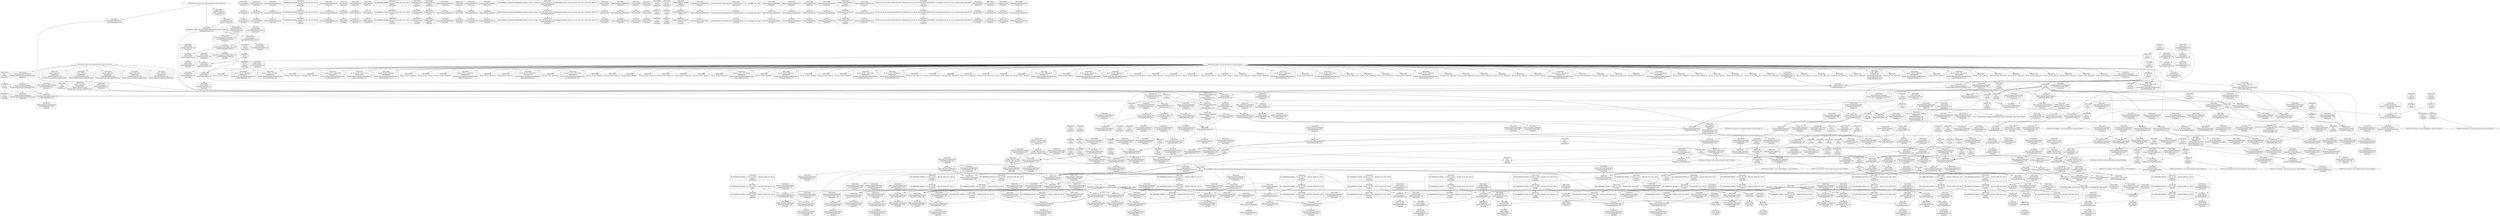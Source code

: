 digraph {
	CE0x519ab30 [shape=record,shape=Mrecord,label="{CE0x519ab30|selinux_msg_queue_msgsnd:call10|security/selinux/hooks.c,5252|*SummSource*}"]
	CE0x5150c80 [shape=record,shape=Mrecord,label="{CE0x5150c80|i64_3|*Constant*|*SummSource*}"]
	CE0x519fa00 [shape=record,shape=Mrecord,label="{CE0x519fa00|i64_10|*Constant*|*SummSource*}"]
	CE0x515da80 [shape=record,shape=Mrecord,label="{CE0x515da80|selinux_msg_queue_msgsnd:sid3|security/selinux/hooks.c,5242|*SummSink*}"]
	CE0x5148fc0 [shape=record,shape=Mrecord,label="{CE0x5148fc0|80:_i32,_112:_i8*,_:_CRE_30,31_}"]
	CE0x5173190 [shape=record,shape=Mrecord,label="{CE0x5173190|i64_5|*Constant*}"]
	CE0x519ad90 [shape=record,shape=Mrecord,label="{CE0x519ad90|avc_has_perm:entry|*SummSource*}"]
	CE0x5169430 [shape=record,shape=Mrecord,label="{CE0x5169430|80:_i32,_112:_i8*,_:_CRE_100,102_|*MultipleSource*|Function::selinux_msg_queue_msgsnd&Arg::msq::|security/selinux/hooks.c,5231}"]
	CE0x514a4a0 [shape=record,shape=Mrecord,label="{CE0x514a4a0|current_sid:tmp4|security/selinux/hooks.c,218|*SummSource*}"]
	CE0x5153b80 [shape=record,shape=Mrecord,label="{CE0x5153b80|80:_i32,_112:_i8*,_:_CRE_184,192_|*MultipleSource*|Function::selinux_msg_queue_msgsnd&Arg::msq::|security/selinux/hooks.c,5231}"]
	CE0x5195550 [shape=record,shape=Mrecord,label="{CE0x5195550|selinux_msg_queue_msgsnd:tmp19|security/selinux/hooks.c,5246|*SummSource*}"]
	CE0x51660c0 [shape=record,shape=Mrecord,label="{CE0x51660c0|80:_i32,_112:_i8*,_:_CRE_50,51_}"]
	CE0x5190960 [shape=record,shape=Mrecord,label="{CE0x5190960|selinux_msg_queue_msgsnd:tmp23|security/selinux/hooks.c,5254|*SummSource*}"]
	CE0x51664c0 [shape=record,shape=Mrecord,label="{CE0x51664c0|i32_0|*Constant*|*SummSink*}"]
	CE0x516a5d0 [shape=record,shape=Mrecord,label="{CE0x516a5d0|selinux_msg_queue_msgsnd:tmp10|security/selinux/hooks.c,5237}"]
	"CONST[source:0(mediator),value:2(dynamic)][purpose:{object}][SnkIdx:2]"
	CE0x51627d0 [shape=record,shape=Mrecord,label="{CE0x51627d0|_call_void_mcount()_#3}"]
	CE0x51ba840 [shape=record,shape=Mrecord,label="{CE0x51ba840|avc_has_perm:requested|Function::avc_has_perm&Arg::requested::|*SummSink*}"]
	CE0x5175a20 [shape=record,shape=Mrecord,label="{CE0x5175a20|current_sid:tmp8|security/selinux/hooks.c,218}"]
	CE0x5195e10 [shape=record,shape=Mrecord,label="{CE0x5195e10|selinux_msg_queue_msgsnd:type|security/selinux/hooks.c,5248|*SummSink*}"]
	CE0x6657810 [shape=record,shape=Mrecord,label="{CE0x6657810|selinux_msg_queue_msgsnd:entry|*SummSource*}"]
	CE0x5163010 [shape=record,shape=Mrecord,label="{CE0x5163010|selinux_msg_queue_msgsnd:tmp32|security/selinux/hooks.c,5258|*SummSink*}"]
	CE0x51d3c40 [shape=record,shape=Mrecord,label="{CE0x51d3c40|selinux_msg_queue_msgsnd:retval.0|*SummSink*}"]
	CE0x51619a0 [shape=record,shape=Mrecord,label="{CE0x51619a0|selinux_msg_queue_msgsnd:msg|Function::selinux_msg_queue_msgsnd&Arg::msg::}"]
	CE0x51956b0 [shape=record,shape=Mrecord,label="{CE0x51956b0|selinux_msg_queue_msgsnd:tmp19|security/selinux/hooks.c,5246|*SummSink*}"]
	CE0x517d6e0 [shape=record,shape=Mrecord,label="{CE0x517d6e0|current_sid:tmp1|*SummSink*}"]
	CE0x5175140 [shape=record,shape=Mrecord,label="{CE0x5175140|i64_1|*Constant*}"]
	CE0x515b0a0 [shape=record,shape=Mrecord,label="{CE0x515b0a0|selinux_msg_queue_msgsnd:cmp|security/selinux/hooks.c,5237|*SummSink*}"]
	CE0x5162120 [shape=record,shape=Mrecord,label="{CE0x5162120|i32_4|*Constant*|*SummSource*}"]
	CE0x5156360 [shape=record,shape=Mrecord,label="{CE0x5156360|current_sid:tmp16|security/selinux/hooks.c,218}"]
	CE0x51deea0 [shape=record,shape=Mrecord,label="{CE0x51deea0|i8*_getelementptr_inbounds_(_25_x_i8_,_25_x_i8_*_.str3,_i32_0,_i32_0)|*Constant*|*SummSink*}"]
	CE0x5164960 [shape=record,shape=Mrecord,label="{CE0x5164960|selinux_msg_queue_msgsnd:if.then6|*SummSource*}"]
	CE0x515f9c0 [shape=record,shape=Mrecord,label="{CE0x515f9c0|80:_i32,_112:_i8*,_:_CRE_13,14_}"]
	CE0x51661f0 [shape=record,shape=Mrecord,label="{CE0x51661f0|80:_i32,_112:_i8*,_:_CRE_51,52_}"]
	CE0x5157a40 [shape=record,shape=Mrecord,label="{CE0x5157a40|80:_i32,_112:_i8*,_:_CRE_70,71_}"]
	CE0x51905d0 [shape=record,shape=Mrecord,label="{CE0x51905d0|selinux_msg_queue_msgsnd:tmp22|security/selinux/hooks.c,5254|*SummSource*}"]
	CE0x518d520 [shape=record,shape=Mrecord,label="{CE0x518d520|selinux_msg_queue_msgsnd:tmp25|security/selinux/hooks.c,5254|*SummSource*}"]
	CE0x51779f0 [shape=record,shape=Mrecord,label="{CE0x51779f0|current_sid:call|security/selinux/hooks.c,218|*SummSource*}"]
	CE0x51b8680 [shape=record,shape=Mrecord,label="{CE0x51b8680|current_sid:tmp13|security/selinux/hooks.c,218|*SummSink*}"]
	CE0x51c0500 [shape=record,shape=Mrecord,label="{CE0x51c0500|current_sid:tmp22|security/selinux/hooks.c,218|*SummSink*}"]
	CE0x516ab10 [shape=record,shape=Mrecord,label="{CE0x516ab10|80:_i32,_112:_i8*,_:_CRE_7,8_}"]
	CE0x51d1430 [shape=record,shape=Mrecord,label="{CE0x51d1430|selinux_msg_queue_msgsnd:call20|security/selinux/hooks.c,5260|*SummSource*}"]
	CE0x5154da0 [shape=record,shape=Mrecord,label="{CE0x5154da0|get_current:tmp4|./arch/x86/include/asm/current.h,14|*SummSource*}"]
	CE0x5178450 [shape=record,shape=Mrecord,label="{CE0x5178450|selinux_msg_queue_msgsnd:rc.0|*SummSink*}"]
	CE0x51c22a0 [shape=record,shape=Mrecord,label="{CE0x51c22a0|get_current:bb|*SummSink*}"]
	CE0x51543b0 [shape=record,shape=Mrecord,label="{CE0x51543b0|selinux_msg_queue_msgsnd:ad|security/selinux/hooks.c, 5227|*SummSink*}"]
	CE0x518df20 [shape=record,shape=Mrecord,label="{CE0x518df20|i64*_getelementptr_inbounds_(_15_x_i64_,_15_x_i64_*___llvm_gcov_ctr308,_i64_0,_i64_9)|*Constant*|*SummSink*}"]
	CE0x51d56f0 [shape=record,shape=Mrecord,label="{CE0x51d56f0|_ret_i32_%retval.0,_!dbg_!27765|security/selinux/hooks.c,5264}"]
	CE0x51dee10 [shape=record,shape=Mrecord,label="{CE0x51dee10|i8*_getelementptr_inbounds_(_25_x_i8_,_25_x_i8_*_.str3,_i32_0,_i32_0)|*Constant*|*SummSource*}"]
	CE0x517b6f0 [shape=record,shape=Mrecord,label="{CE0x517b6f0|_call_void_mcount()_#3|*SummSink*}"]
	CE0x514cbd0 [shape=record,shape=Mrecord,label="{CE0x514cbd0|selinux_msg_queue_msgsnd:sid2|security/selinux/hooks.c,5237|*SummSource*}"]
	CE0x5147a90 [shape=record,shape=Mrecord,label="{CE0x5147a90|selinux_msg_queue_msgsnd:tmp8|security/selinux/hooks.c,5237|*SummSource*}"]
	CE0x5156960 [shape=record,shape=Mrecord,label="{CE0x5156960|i8_1|*Constant*|*SummSource*}"]
	CE0x51c0e50 [shape=record,shape=Mrecord,label="{CE0x51c0e50|current_sid:sid|security/selinux/hooks.c,220}"]
	CE0x515a020 [shape=record,shape=Mrecord,label="{CE0x515a020|80:_i32,_112:_i8*,_:_CRE_8,9_}"]
	CE0x5174b10 [shape=record,shape=Mrecord,label="{CE0x5174b10|current_sid:tmp12|security/selinux/hooks.c,218|*SummSource*}"]
	CE0x5149e10 [shape=record,shape=Mrecord,label="{CE0x5149e10|80:_i32,_112:_i8*,_:_CRE_25,26_}"]
	CE0x515ac20 [shape=record,shape=Mrecord,label="{CE0x515ac20|selinux_msg_queue_msgsnd:cmp|security/selinux/hooks.c,5237|*SummSource*}"]
	CE0x51dd600 [shape=record,shape=Mrecord,label="{CE0x51dd600|current_sid:tmp17|security/selinux/hooks.c,218}"]
	CE0x513e460 [shape=record,shape=Mrecord,label="{CE0x513e460|80:_i32,_112:_i8*,_:_CRE_38,39_}"]
	CE0x5158fc0 [shape=record,shape=Mrecord,label="{CE0x5158fc0|80:_i32,_112:_i8*,_:_CRE_144,152_|*MultipleSource*|Function::selinux_msg_queue_msgsnd&Arg::msq::|security/selinux/hooks.c,5231}"]
	CE0x5177e00 [shape=record,shape=Mrecord,label="{CE0x5177e00|i64_1|*Constant*}"]
	CE0x51b7c20 [shape=record,shape=Mrecord,label="{CE0x51b7c20|GLOBAL:__llvm_gcov_ctr125|Global_var:__llvm_gcov_ctr125|*SummSink*}"]
	CE0x513f3f0 [shape=record,shape=Mrecord,label="{CE0x513f3f0|80:_i32,_112:_i8*,_:_CRE_34,35_}"]
	CE0x51bad80 [shape=record,shape=Mrecord,label="{CE0x51bad80|avc_has_perm:auditdata|Function::avc_has_perm&Arg::auditdata::|*SummSource*}"]
	CE0x51d45d0 [shape=record,shape=Mrecord,label="{CE0x51d45d0|i64*_getelementptr_inbounds_(_15_x_i64_,_15_x_i64_*___llvm_gcov_ctr308,_i64_0,_i64_14)|*Constant*|*SummSink*}"]
	CE0x51687f0 [shape=record,shape=Mrecord,label="{CE0x51687f0|40:_i8*,_:_CRE_24,32_|*MultipleSource*|security/selinux/hooks.c,5232|Function::selinux_msg_queue_msgsnd&Arg::msg::}"]
	CE0x51a04a0 [shape=record,shape=Mrecord,label="{CE0x51a04a0|selinux_msg_queue_msgsnd:tmp30|security/selinux/hooks.c,5258|*SummSink*}"]
	CE0x51d3a10 [shape=record,shape=Mrecord,label="{CE0x51d3a10|selinux_msg_queue_msgsnd:retval.0}"]
	CE0x51b9c60 [shape=record,shape=Mrecord,label="{CE0x51b9c60|avc_has_perm:tsid|Function::avc_has_perm&Arg::tsid::|*SummSink*}"]
	CE0x51738d0 [shape=record,shape=Mrecord,label="{CE0x51738d0|current_sid:do.end|*SummSource*}"]
	CE0x51d97f0 [shape=record,shape=Mrecord,label="{CE0x51d97f0|i64_4|*Constant*}"]
	CE0x51d47a0 [shape=record,shape=Mrecord,label="{CE0x51d47a0|selinux_msg_queue_msgsnd:tmp40|security/selinux/hooks.c,5264}"]
	CE0x5164b50 [shape=record,shape=Mrecord,label="{CE0x5164b50|selinux_msg_queue_msgsnd:sid2|security/selinux/hooks.c,5237|*SummSink*}"]
	CE0x51bd0e0 [shape=record,shape=Mrecord,label="{CE0x51bd0e0|current_sid:tmp20|security/selinux/hooks.c,218}"]
	CE0x51dcf60 [shape=record,shape=Mrecord,label="{CE0x51dcf60|i8*_getelementptr_inbounds_(_45_x_i8_,_45_x_i8_*_.str12,_i32_0,_i32_0)|*Constant*|*SummSink*}"]
	CE0x518f350 [shape=record,shape=Mrecord,label="{CE0x518f350|selinux_msg_queue_msgsnd:tobool11|security/selinux/hooks.c,5254}"]
	CE0x51647c0 [shape=record,shape=Mrecord,label="{CE0x51647c0|80:_i32,_112:_i8*,_:_CRE_176,184_|*MultipleSource*|Function::selinux_msg_queue_msgsnd&Arg::msq::|security/selinux/hooks.c,5231}"]
	CE0x51d2ac0 [shape=record,shape=Mrecord,label="{CE0x51d2ac0|selinux_msg_queue_msgsnd:tmp38|security/selinux/hooks.c,5263}"]
	CE0x51d86a0 [shape=record,shape=Mrecord,label="{CE0x51d86a0|current_sid:tmp10|security/selinux/hooks.c,218|*SummSource*}"]
	CE0x70c0a70 [shape=record,shape=Mrecord,label="{CE0x70c0a70|selinux_msg_queue_msgsnd:tmp}"]
	CE0x516dae0 [shape=record,shape=Mrecord,label="{CE0x516dae0|80:_i32,_112:_i8*,_:_CRE_21,22_}"]
	CE0x51bcf50 [shape=record,shape=Mrecord,label="{CE0x51bcf50|i64*_getelementptr_inbounds_(_11_x_i64_,_11_x_i64_*___llvm_gcov_ctr125,_i64_0,_i64_10)|*Constant*|*SummSource*}"]
	CE0x51613a0 [shape=record,shape=Mrecord,label="{CE0x51613a0|80:_i32,_112:_i8*,_:_CRE_54,55_}"]
	"CONST[source:1(input),value:2(dynamic)][purpose:{object}][SrcIdx:12]"
	CE0x5162310 [shape=record,shape=Mrecord,label="{CE0x5162310|i32_4|*Constant*|*SummSink*}"]
	CE0x517abc0 [shape=record,shape=Mrecord,label="{CE0x517abc0|current_sid:tmp6|security/selinux/hooks.c,218|*SummSource*}"]
	CE0x51dcef0 [shape=record,shape=Mrecord,label="{CE0x51dcef0|i8*_getelementptr_inbounds_(_45_x_i8_,_45_x_i8_*_.str12,_i32_0,_i32_0)|*Constant*|*SummSource*}"]
	CE0x518c490 [shape=record,shape=Mrecord,label="{CE0x518c490|selinux_msg_queue_msgsnd:tobool16|security/selinux/hooks.c,5258|*SummSink*}"]
	CE0x518d300 [shape=record,shape=Mrecord,label="{CE0x518d300|selinux_msg_queue_msgsnd:tmp25|security/selinux/hooks.c,5254}"]
	CE0x51bdd40 [shape=record,shape=Mrecord,label="{CE0x51bdd40|GLOBAL:get_current|*Constant*}"]
	CE0x516e4b0 [shape=record,shape=Mrecord,label="{CE0x516e4b0|GLOBAL:current_sid|*Constant*|*SummSource*}"]
	CE0x515d700 [shape=record,shape=Mrecord,label="{CE0x515d700|selinux_msg_queue_msgsnd:sid3|security/selinux/hooks.c,5242}"]
	CE0x5193d50 [shape=record,shape=Mrecord,label="{CE0x5193d50|selinux_msg_queue_msgsnd:tmp17|security/selinux/hooks.c,5245|*SummSource*}"]
	CE0x517d4c0 [shape=record,shape=Mrecord,label="{CE0x517d4c0|i64*_getelementptr_inbounds_(_11_x_i64_,_11_x_i64_*___llvm_gcov_ctr125,_i64_0,_i64_1)|*Constant*}"]
	CE0x5149310 [shape=record,shape=Mrecord,label="{CE0x5149310|current_sid:tmp3}"]
	CE0x517ba40 [shape=record,shape=Mrecord,label="{CE0x517ba40|get_current:tmp|*SummSource*}"]
	CE0x5152ab0 [shape=record,shape=Mrecord,label="{CE0x5152ab0|selinux_msg_queue_msgsnd:if.end}"]
	CE0x51750d0 [shape=record,shape=Mrecord,label="{CE0x51750d0|current_sid:tmp|*SummSink*}"]
	CE0x515f610 [shape=record,shape=Mrecord,label="{CE0x515f610|get_current:tmp3|*SummSink*}"]
	CE0x67fff70 [shape=record,shape=Mrecord,label="{CE0x67fff70|i32_0|*Constant*|*SummSource*}"]
	CE0x70c0ae0 [shape=record,shape=Mrecord,label="{CE0x70c0ae0|COLLAPSED:_GCMRE___llvm_gcov_ctr308_internal_global_15_x_i64_zeroinitializer:_elem_0:default:}"]
	CE0x51ba310 [shape=record,shape=Mrecord,label="{CE0x51ba310|i32_32|*Constant*}"]
	CE0x513e760 [shape=record,shape=Mrecord,label="{CE0x513e760|current_sid:bb|*SummSource*}"]
	CE0x5174150 [shape=record,shape=Mrecord,label="{CE0x5174150|i64_5|*Constant*|*SummSink*}"]
	CE0x51d8f60 [shape=record,shape=Mrecord,label="{CE0x51d8f60|current_sid:tmp11|security/selinux/hooks.c,218|*SummSource*}"]
	CE0x516ee40 [shape=record,shape=Mrecord,label="{CE0x516ee40|80:_i32,_112:_i8*,_:_CRE_20,21_}"]
	CE0x51d6010 [shape=record,shape=Mrecord,label="{CE0x51d6010|current_sid:land.lhs.true}"]
	CE0x51bf800 [shape=record,shape=Mrecord,label="{CE0x51bf800|i32_22|*Constant*|*SummSource*}"]
	CE0x5a60950 [shape=record,shape=Mrecord,label="{CE0x5a60950|selinux_msg_queue_msgsnd:bb}"]
	"CONST[source:0(mediator),value:2(dynamic)][purpose:{subject}][SnkIdx:4]"
	CE0x51648f0 [shape=record,shape=Mrecord,label="{CE0x51648f0|selinux_msg_queue_msgsnd:if.then6}"]
	CE0x51d8410 [shape=record,shape=Mrecord,label="{CE0x51d8410|current_sid:tmp9|security/selinux/hooks.c,218|*SummSink*}"]
	CE0x5157000 [shape=record,shape=Mrecord,label="{CE0x5157000|_call_void_lockdep_rcu_suspicious(i8*_getelementptr_inbounds_(_25_x_i8_,_25_x_i8_*_.str3,_i32_0,_i32_0),_i32_218,_i8*_getelementptr_inbounds_(_45_x_i8_,_45_x_i8_*_.str12,_i32_0,_i32_0))_#10,_!dbg_!27727|security/selinux/hooks.c,218|*SummSink*}"]
	CE0x5167850 [shape=record,shape=Mrecord,label="{CE0x5167850|80:_i32,_112:_i8*,_:_CRE_62,63_}"]
	CE0x519f7f0 [shape=record,shape=Mrecord,label="{CE0x519f7f0|selinux_msg_queue_msgsnd:tmp30|security/selinux/hooks.c,5258}"]
	CE0x5156660 [shape=record,shape=Mrecord,label="{CE0x5156660|current_sid:tmp16|security/selinux/hooks.c,218|*SummSink*}"]
	CE0x5158470 [shape=record,shape=Mrecord,label="{CE0x5158470|80:_i32,_112:_i8*,_:_CRE_92,96_|*MultipleSource*|Function::selinux_msg_queue_msgsnd&Arg::msq::|security/selinux/hooks.c,5231}"]
	CE0x5148e90 [shape=record,shape=Mrecord,label="{CE0x5148e90|80:_i32,_112:_i8*,_:_CRE_29,30_}"]
	CE0x5150be0 [shape=record,shape=Mrecord,label="{CE0x5150be0|selinux_msg_queue_msgsnd:call5|security/selinux/hooks.c,5242|*SummSink*}"]
	CE0x51befb0 [shape=record,shape=Mrecord,label="{CE0x51befb0|current_sid:cred|security/selinux/hooks.c,218|*SummSink*}"]
	CE0x520de60 [shape=record,shape=Mrecord,label="{CE0x520de60|get_current:tmp4|./arch/x86/include/asm/current.h,14|*SummSink*}"]
	CE0x51576b0 [shape=record,shape=Mrecord,label="{CE0x51576b0|80:_i32,_112:_i8*,_:_CRE_67,68_}"]
	CE0x51751b0 [shape=record,shape=Mrecord,label="{CE0x51751b0|current_sid:tmp1}"]
	CE0x51a1040 [shape=record,shape=Mrecord,label="{CE0x51a1040|i64_0|*Constant*|*SummSource*}"]
	CE0x51774d0 [shape=record,shape=Mrecord,label="{CE0x51774d0|selinux_msg_queue_msgsnd:tmp5|security/selinux/hooks.c,5232}"]
	CE0x51be760 [shape=record,shape=Mrecord,label="{CE0x51be760|_ret_%struct.task_struct*_%tmp4,_!dbg_!27714|./arch/x86/include/asm/current.h,14}"]
	CE0x5166f20 [shape=record,shape=Mrecord,label="{CE0x5166f20|selinux_msg_queue_msgsnd:call|security/selinux/hooks.c,5228|*SummSource*}"]
	CE0x51d4f70 [shape=record,shape=Mrecord,label="{CE0x51d4f70|selinux_msg_queue_msgsnd:tmp40|security/selinux/hooks.c,5264|*SummSink*}"]
	CE0x520df50 [shape=record,shape=Mrecord,label="{CE0x520df50|GLOBAL:current_task|Global_var:current_task}"]
	CE0x5149560 [shape=record,shape=Mrecord,label="{CE0x5149560|current_sid:tmp3|*SummSink*}"]
	CE0x519f990 [shape=record,shape=Mrecord,label="{CE0x519f990|i64_10|*Constant*}"]
	CE0x517c510 [shape=record,shape=Mrecord,label="{CE0x517c510|i64*_getelementptr_inbounds_(_11_x_i64_,_11_x_i64_*___llvm_gcov_ctr125,_i64_0,_i64_1)|*Constant*|*SummSink*}"]
	CE0x5164880 [shape=record,shape=Mrecord,label="{CE0x5164880|selinux_msg_queue_msgsnd:if.end|*SummSink*}"]
	CE0x51672c0 [shape=record,shape=Mrecord,label="{CE0x51672c0|get_current:tmp2|*SummSink*}"]
	CE0x51de5e0 [shape=record,shape=Mrecord,label="{CE0x51de5e0|current_sid:tmp19|security/selinux/hooks.c,218|*SummSource*}"]
	CE0x51dce30 [shape=record,shape=Mrecord,label="{CE0x51dce30|i8*_getelementptr_inbounds_(_45_x_i8_,_45_x_i8_*_.str12,_i32_0,_i32_0)|*Constant*}"]
	CE0x517db80 [shape=record,shape=Mrecord,label="{CE0x517db80|current_sid:if.then|*SummSink*}"]
	CE0x5167de0 [shape=record,shape=Mrecord,label="{CE0x5167de0|80:_i32,_112:_i8*,_:_CRE_56,57_}"]
	CE0x51bc7f0 [shape=record,shape=Mrecord,label="{CE0x51bc7f0|selinux_msg_queue_msgsnd:sid9|security/selinux/hooks.c,5252}"]
	CE0x51ba0a0 [shape=record,shape=Mrecord,label="{CE0x51ba0a0|i16_27|*Constant*|*SummSink*}"]
	CE0x5195c50 [shape=record,shape=Mrecord,label="{CE0x5195c50|selinux_msg_queue_msgsnd:type|security/selinux/hooks.c,5248|*SummSource*}"]
	CE0x51bd800 [shape=record,shape=Mrecord,label="{CE0x51bd800|current_sid:call4|security/selinux/hooks.c,218}"]
	CE0x51bc360 [shape=record,shape=Mrecord,label="{CE0x51bc360|selinux_msg_queue_msgsnd:ipc_id|security/selinux/hooks.c,5249|*SummSource*}"]
	CE0x5161ad0 [shape=record,shape=Mrecord,label="{CE0x5161ad0|selinux_msg_queue_msgsnd:tmp3|security/selinux/hooks.c,5231|*SummSource*}"]
	CE0x51bdc10 [shape=record,shape=Mrecord,label="{CE0x51bdc10|current_sid:call4|security/selinux/hooks.c,218|*SummSink*}"]
	CE0x514ce10 [shape=record,shape=Mrecord,label="{CE0x514ce10|selinux_msg_queue_msgsnd:entry}"]
	CE0x515b730 [shape=record,shape=Mrecord,label="{CE0x515b730|selinux_msg_queue_msgsnd:call14|security/selinux/hooks.c,5256|*SummSink*}"]
	CE0x518c1b0 [shape=record,shape=Mrecord,label="{CE0x518c1b0|selinux_msg_queue_msgsnd:tmp28|security/selinux/hooks.c,5256|*SummSink*}"]
	CE0x51be550 [shape=record,shape=Mrecord,label="{CE0x51be550|_ret_%struct.task_struct*_%tmp4,_!dbg_!27714|./arch/x86/include/asm/current.h,14|*SummSource*}"]
	CE0x5192910 [shape=record,shape=Mrecord,label="{CE0x5192910|i64*_getelementptr_inbounds_(_15_x_i64_,_15_x_i64_*___llvm_gcov_ctr308,_i64_0,_i64_5)|*Constant*|*SummSource*}"]
	CE0x5179000 [shape=record,shape=Mrecord,label="{CE0x5179000|current_sid:tmp14|security/selinux/hooks.c,218|*SummSink*}"]
	CE0x514bd60 [shape=record,shape=Mrecord,label="{CE0x514bd60|80:_i32,_112:_i8*,_:_CRE_41,42_}"]
	CE0x515fc90 [shape=record,shape=Mrecord,label="{CE0x515fc90|80:_i32,_112:_i8*,_:_CRE_16,17_}"]
	CE0x51bd070 [shape=record,shape=Mrecord,label="{CE0x51bd070|current_sid:tmp19|security/selinux/hooks.c,218|*SummSink*}"]
	CE0x517d3f0 [shape=record,shape=Mrecord,label="{CE0x517d3f0|current_sid:tmp1|*SummSource*}"]
	CE0x51bbde0 [shape=record,shape=Mrecord,label="{CE0x51bbde0|selinux_msg_queue_msgsnd:u|security/selinux/hooks.c,5249|*SummSink*}"]
	CE0x51d15f0 [shape=record,shape=Mrecord,label="{CE0x51d15f0|selinux_msg_queue_msgsnd:call20|security/selinux/hooks.c,5260|*SummSink*}"]
	CE0x5195a90 [shape=record,shape=Mrecord,label="{CE0x5195a90|selinux_msg_queue_msgsnd:type|security/selinux/hooks.c,5248}"]
	CE0x51512e0 [shape=record,shape=Mrecord,label="{CE0x51512e0|selinux_msg_queue_msgsnd:tmp13|security/selinux/hooks.c,5244|*SummSource*}"]
	CE0x5176a30 [shape=record,shape=Mrecord,label="{CE0x5176a30|0:_i8,_:_GCMR_current_sid.__warned_internal_global_i8_0,_section_.data.unlikely_,_align_1:_elem_0:default:}"]
	CE0x5178110 [shape=record,shape=Mrecord,label="{CE0x5178110|get_current:tmp1}"]
	CE0x51dda30 [shape=record,shape=Mrecord,label="{CE0x51dda30|current_sid:tmp17|security/selinux/hooks.c,218|*SummSink*}"]
	CE0x51bf980 [shape=record,shape=Mrecord,label="{CE0x51bf980|i32_22|*Constant*|*SummSink*}"]
	CE0x51ba210 [shape=record,shape=Mrecord,label="{CE0x51ba210|avc_has_perm:tclass|Function::avc_has_perm&Arg::tclass::|*SummSink*}"]
	CE0x519afe0 [shape=record,shape=Mrecord,label="{CE0x519afe0|avc_has_perm:entry|*SummSink*}"]
	CE0x51bbf60 [shape=record,shape=Mrecord,label="{CE0x51bbf60|selinux_msg_queue_msgsnd:ipc_id|security/selinux/hooks.c,5249}"]
	CE0x51b85a0 [shape=record,shape=Mrecord,label="{CE0x51b85a0|current_sid:tmp13|security/selinux/hooks.c,218}"]
	CE0x51baa80 [shape=record,shape=Mrecord,label="{CE0x51baa80|avc_has_perm:requested|Function::avc_has_perm&Arg::requested::|*SummSource*}"]
	CE0x518ce90 [shape=record,shape=Mrecord,label="{CE0x518ce90|i64_11|*Constant*|*SummSink*}"]
	CE0x5177730 [shape=record,shape=Mrecord,label="{CE0x5177730|selinux_msg_queue_msgsnd:tmp6|security/selinux/hooks.c,5237|*SummSink*}"]
	CE0x5143be0 [shape=record,shape=Mrecord,label="{CE0x5143be0|selinux_msg_queue_msgsnd:if.end21}"]
	CE0x5195050 [shape=record,shape=Mrecord,label="{CE0x5195050|selinux_msg_queue_msgsnd:tmp19|security/selinux/hooks.c,5246}"]
	CE0x51cc860 [shape=record,shape=Mrecord,label="{CE0x51cc860|selinux_msg_queue_msgsnd:tmp31|security/selinux/hooks.c,5258}"]
	CE0x51cf470 [shape=record,shape=Mrecord,label="{CE0x51cf470|selinux_msg_queue_msgsnd:sid18|security/selinux/hooks.c,5260|*SummSink*}"]
	CE0x519a740 [shape=record,shape=Mrecord,label="{CE0x519a740|selinux_msg_queue_msgsnd:call10|security/selinux/hooks.c,5252|*SummSink*}"]
	CE0x5168310 [shape=record,shape=Mrecord,label="{CE0x5168310|40:_i8*,_:_CRE_8,16_|*MultipleSource*|security/selinux/hooks.c,5232|Function::selinux_msg_queue_msgsnd&Arg::msg::}"]
	CE0x51d5920 [shape=record,shape=Mrecord,label="{CE0x51d5920|_ret_i32_%retval.0,_!dbg_!27765|security/selinux/hooks.c,5264|*SummSink*}"]
	CE0x51d9590 [shape=record,shape=Mrecord,label="{CE0x51d9590|current_sid:tobool1|security/selinux/hooks.c,218|*SummSource*}"]
	CE0x515f510 [shape=record,shape=Mrecord,label="{CE0x515f510|get_current:tmp3|*SummSource*}"]
	CE0x51bec50 [shape=record,shape=Mrecord,label="{CE0x51bec50|i32_78|*Constant*|*SummSource*}"]
	CE0x516f010 [shape=record,shape=Mrecord,label="{CE0x516f010|current_sid:tobool|security/selinux/hooks.c,218|*SummSink*}"]
	CE0x5148b50 [shape=record,shape=Mrecord,label="{CE0x5148b50|get_current:tmp|*SummSink*}"]
	CE0x51b6a80 [shape=record,shape=Mrecord,label="{CE0x51b6a80|GLOBAL:current_task|Global_var:current_task|*SummSink*}"]
	"CONST[source:0(mediator),value:2(dynamic)][purpose:{object}][SnkIdx:9]"
	CE0x518cc60 [shape=record,shape=Mrecord,label="{CE0x518cc60|i64_11|*Constant*}"]
	CE0x5174060 [shape=record,shape=Mrecord,label="{CE0x5174060|current_sid:tmp10|security/selinux/hooks.c,218}"]
	"CONST[source:0(mediator),value:2(dynamic)][purpose:{subject}][SnkIdx:0]"
	CE0x5170420 [shape=record,shape=Mrecord,label="{CE0x5170420|current_sid:if.end|*SummSource*}"]
	CE0x5149810 [shape=record,shape=Mrecord,label="{CE0x5149810|current_sid:entry|*SummSink*}"]
	CE0x51498a0 [shape=record,shape=Mrecord,label="{CE0x51498a0|_ret_i32_%tmp24,_!dbg_!27742|security/selinux/hooks.c,220}"]
	CE0x5179480 [shape=record,shape=Mrecord,label="{CE0x5179480|i1_true|*Constant*|*SummSink*}"]
	CE0x5155490 [shape=record,shape=Mrecord,label="{CE0x5155490|selinux_msg_queue_msgsnd:tmp|*SummSink*}"]
	CE0x517b540 [shape=record,shape=Mrecord,label="{CE0x517b540|current_sid:tmp2|*SummSink*}"]
	CE0x51dc840 [shape=record,shape=Mrecord,label="{CE0x51dc840|i32_218|*Constant*|*SummSource*}"]
	CE0x51df060 [shape=record,shape=Mrecord,label="{CE0x51df060|GLOBAL:lockdep_rcu_suspicious|*Constant*}"]
	CE0x51c0720 [shape=record,shape=Mrecord,label="{CE0x51c0720|current_sid:tmp23|security/selinux/hooks.c,218|*SummSource*}"]
	CE0x51ba580 [shape=record,shape=Mrecord,label="{CE0x51ba580|i32_32|*Constant*|*SummSource*}"]
	CE0x514bb00 [shape=record,shape=Mrecord,label="{CE0x514bb00|80:_i32,_112:_i8*,_:_CRE_39,40_}"]
	CE0x5149750 [shape=record,shape=Mrecord,label="{CE0x5149750|current_sid:entry|*SummSource*}"]
	CE0x5179f60 [shape=record,shape=Mrecord,label="{CE0x5179f60|current_sid:tmp4|security/selinux/hooks.c,218|*SummSink*}"]
	CE0x516bc00 [shape=record,shape=Mrecord,label="{CE0x516bc00|80:_i32,_112:_i8*,_:_CRE_208,216_|*MultipleSource*|Function::selinux_msg_queue_msgsnd&Arg::msq::|security/selinux/hooks.c,5231}"]
	CE0x5164f90 [shape=record,shape=Mrecord,label="{CE0x5164f90|selinux_msg_queue_msgsnd:tmp6|security/selinux/hooks.c,5237|*SummSource*}"]
	CE0x51b6fd0 [shape=record,shape=Mrecord,label="{CE0x51b6fd0|i64*_getelementptr_inbounds_(_11_x_i64_,_11_x_i64_*___llvm_gcov_ctr125,_i64_0,_i64_8)|*Constant*}"]
	CE0x513f2c0 [shape=record,shape=Mrecord,label="{CE0x513f2c0|80:_i32,_112:_i8*,_:_CRE_33,34_}"]
	CE0x516ec60 [shape=record,shape=Mrecord,label="{CE0x516ec60|80:_i32,_112:_i8*,_:_CRE_18,19_}"]
	CE0x51539a0 [shape=record,shape=Mrecord,label="{CE0x51539a0|selinux_msg_queue_msgsnd:if.then12}"]
	CE0x517c320 [shape=record,shape=Mrecord,label="{CE0x517c320|i64*_getelementptr_inbounds_(_11_x_i64_,_11_x_i64_*___llvm_gcov_ctr125,_i64_0,_i64_1)|*Constant*|*SummSource*}"]
	CE0x51bd000 [shape=record,shape=Mrecord,label="{CE0x51bd000|i64*_getelementptr_inbounds_(_11_x_i64_,_11_x_i64_*___llvm_gcov_ctr125,_i64_0,_i64_10)|*Constant*|*SummSink*}"]
	CE0x513f190 [shape=record,shape=Mrecord,label="{CE0x513f190|80:_i32,_112:_i8*,_:_CRE_32,33_}"]
	CE0x51bd260 [shape=record,shape=Mrecord,label="{CE0x51bd260|current_sid:tmp20|security/selinux/hooks.c,218|*SummSource*}"]
	CE0x519c8b0 [shape=record,shape=Mrecord,label="{CE0x519c8b0|%struct.task_struct*_(%struct.task_struct**)*_asm_movq_%gs:$_1:P_,$0_,_r,im,_dirflag_,_fpsr_,_flags_|*SummSink*}"]
	CE0x5161ff0 [shape=record,shape=Mrecord,label="{CE0x5161ff0|i32_4|*Constant*}"]
	CE0x516eb70 [shape=record,shape=Mrecord,label="{CE0x516eb70|80:_i32,_112:_i8*,_:_CRE_17,18_}"]
	CE0x5164220 [shape=record,shape=Mrecord,label="{CE0x5164220|80:_i32,_112:_i8*,_:_CRE_160,168_|*MultipleSource*|Function::selinux_msg_queue_msgsnd&Arg::msq::|security/selinux/hooks.c,5231}"]
	CE0x5199090 [shape=record,shape=Mrecord,label="{CE0x5199090|selinux_msg_queue_msgsnd:tmp21|security/selinux/hooks.c,5252|*SummSource*}"]
	CE0x51674c0 [shape=record,shape=Mrecord,label="{CE0x51674c0|80:_i32,_112:_i8*,_:_CRE_59,60_}"]
	CE0x51d6b70 [shape=record,shape=Mrecord,label="{CE0x51d6b70|current_sid:tmp6|security/selinux/hooks.c,218}"]
	CE0x517bdf0 [shape=record,shape=Mrecord,label="{CE0x517bdf0|current_sid:tmp7|security/selinux/hooks.c,218|*SummSink*}"]
	CE0x518bff0 [shape=record,shape=Mrecord,label="{CE0x518bff0|selinux_msg_queue_msgsnd:tmp28|security/selinux/hooks.c,5256|*SummSource*}"]
	CE0x51bfd50 [shape=record,shape=Mrecord,label="{CE0x51bfd50|current_sid:security|security/selinux/hooks.c,218|*SummSource*}"]
	CE0x51bb050 [shape=record,shape=Mrecord,label="{CE0x51bb050|_ret_i32_%retval.0,_!dbg_!27728|security/selinux/avc.c,775|*SummSource*}"]
	CE0x5157910 [shape=record,shape=Mrecord,label="{CE0x5157910|80:_i32,_112:_i8*,_:_CRE_69,70_}"]
	CE0x51b9dd0 [shape=record,shape=Mrecord,label="{CE0x51b9dd0|i16_27|*Constant*}"]
	CE0x519b4b0 [shape=record,shape=Mrecord,label="{CE0x519b4b0|selinux_msg_queue_msgsnd:tmp21|security/selinux/hooks.c,5252|*SummSink*}"]
	CE0x5151060 [shape=record,shape=Mrecord,label="{CE0x5151060|selinux_msg_queue_msgsnd:tmp12|security/selinux/hooks.c,5244|*SummSink*}"]
	CE0x5198e50 [shape=record,shape=Mrecord,label="{CE0x5198e50|i8_4|*Constant*|*SummSink*}"]
	CE0x5150f50 [shape=record,shape=Mrecord,label="{CE0x5150f50|selinux_msg_queue_msgsnd:tmp12|security/selinux/hooks.c,5244|*SummSource*}"]
	CE0x516cc40 [shape=record,shape=Mrecord,label="{CE0x516cc40|80:_i32,_112:_i8*,_:_CRE_65,66_}"]
	CE0x5a608b0 [shape=record,shape=Mrecord,label="{CE0x5a608b0|selinux_msg_queue_msgsnd:if.end21|*SummSink*}"]
	CE0x515cf10 [shape=record,shape=Mrecord,label="{CE0x515cf10|selinux_msg_queue_msgsnd:tmp10|security/selinux/hooks.c,5237|*SummSink*}"]
	CE0x518bc70 [shape=record,shape=Mrecord,label="{CE0x518bc70|selinux_msg_queue_msgsnd:tmp28|security/selinux/hooks.c,5256}"]
	CE0x5140010 [shape=record,shape=Mrecord,label="{CE0x5140010|selinux_msg_queue_msgsnd:tmp3|security/selinux/hooks.c,5231}"]
	CE0x516dbd0 [shape=record,shape=Mrecord,label="{CE0x516dbd0|80:_i32,_112:_i8*,_:_CRE_22,23_}"]
	CE0x51d2560 [shape=record,shape=Mrecord,label="{CE0x51d2560|i64*_getelementptr_inbounds_(_15_x_i64_,_15_x_i64_*___llvm_gcov_ctr308,_i64_0,_i64_13)|*Constant*}"]
	CE0x5192c90 [shape=record,shape=Mrecord,label="{CE0x5192c90|i64*_getelementptr_inbounds_(_15_x_i64_,_15_x_i64_*___llvm_gcov_ctr308,_i64_0,_i64_5)|*Constant*|*SummSink*}"]
	CE0x51bdfe0 [shape=record,shape=Mrecord,label="{CE0x51bdfe0|GLOBAL:get_current|*Constant*|*SummSource*}"]
	CE0x51a08c0 [shape=record,shape=Mrecord,label="{CE0x51a08c0|i64_2|*Constant*|*SummSink*}"]
	CE0x514a060 [shape=record,shape=Mrecord,label="{CE0x514a060|80:_i32,_112:_i8*,_:_CRE_27,28_}"]
	CE0x51638f0 [shape=record,shape=Mrecord,label="{CE0x51638f0|selinux_msg_queue_msgsnd:tobool|security/selinux/hooks.c,5244|*SummSink*}"]
	CE0x6526250 [shape=record,shape=Mrecord,label="{CE0x6526250|i64*_getelementptr_inbounds_(_15_x_i64_,_15_x_i64_*___llvm_gcov_ctr308,_i64_0,_i64_0)|*Constant*}"]
	CE0x51dc5c0 [shape=record,shape=Mrecord,label="{CE0x51dc5c0|i32_218|*Constant*}"]
	CE0x51cf240 [shape=record,shape=Mrecord,label="{CE0x51cf240|selinux_msg_queue_msgsnd:sid18|security/selinux/hooks.c,5260}"]
	CE0x51d19e0 [shape=record,shape=Mrecord,label="{CE0x51d19e0|i32_512|*Constant*|*SummSource*}"]
	CE0x5194b70 [shape=record,shape=Mrecord,label="{CE0x5194b70|selinux_msg_queue_msgsnd:tmp18|security/selinux/hooks.c,5246|*SummSink*}"]
	CE0x51514a0 [shape=record,shape=Mrecord,label="{CE0x51514a0|selinux_msg_queue_msgsnd:tmp13|security/selinux/hooks.c,5244|*SummSink*}"]
	CE0x517bc70 [shape=record,shape=Mrecord,label="{CE0x517bc70|current_sid:tmp7|security/selinux/hooks.c,218|*SummSource*}"]
	"CONST[source:0(mediator),value:2(dynamic)][purpose:{subject}][SrcIdx:14]"
	CE0x51a0040 [shape=record,shape=Mrecord,label="{CE0x51a0040|selinux_msg_queue_msgsnd:tmp29|security/selinux/hooks.c,5258|*SummSource*}"]
	CE0x514b300 [shape=record,shape=Mrecord,label="{CE0x514b300|_ret_i32_%tmp24,_!dbg_!27742|security/selinux/hooks.c,220|*SummSource*}"]
	CE0x518d6e0 [shape=record,shape=Mrecord,label="{CE0x518d6e0|selinux_msg_queue_msgsnd:tmp25|security/selinux/hooks.c,5254|*SummSink*}"]
	CE0x51d0920 [shape=record,shape=Mrecord,label="{CE0x51d0920|selinux_msg_queue_msgsnd:sid19|security/selinux/hooks.c,5260|*SummSink*}"]
	CE0x51d3a80 [shape=record,shape=Mrecord,label="{CE0x51d3a80|selinux_msg_queue_msgsnd:retval.0|*SummSource*}"]
	CE0x5147d90 [shape=record,shape=Mrecord,label="{CE0x5147d90|i64*_getelementptr_inbounds_(_11_x_i64_,_11_x_i64_*___llvm_gcov_ctr125,_i64_0,_i64_0)|*Constant*|*SummSink*}"]
	CE0x51ce740 [shape=record,shape=Mrecord,label="{CE0x51ce740|selinux_msg_queue_msgsnd:tmp33|security/selinux/hooks.c,5260|*SummSink*}"]
	CE0x51b74d0 [shape=record,shape=Mrecord,label="{CE0x51b74d0|current_sid:tmp15|security/selinux/hooks.c,218|*SummSink*}"]
	CE0x514a190 [shape=record,shape=Mrecord,label="{CE0x514a190|80:_i32,_112:_i8*,_:_CRE_28,29_}"]
	CE0x518e3f0 [shape=record,shape=Mrecord,label="{CE0x518e3f0|selinux_msg_queue_msgsnd:tmp26|security/selinux/hooks.c,5256|*SummSource*}"]
	CE0x51903d0 [shape=record,shape=Mrecord,label="{CE0x51903d0|i64_7|*Constant*|*SummSink*}"]
	CE0x51dc4a0 [shape=record,shape=Mrecord,label="{CE0x51dc4a0|GLOBAL:lockdep_rcu_suspicious|*Constant*|*SummSink*}"]
	CE0x51bed70 [shape=record,shape=Mrecord,label="{CE0x51bed70|current_sid:cred|security/selinux/hooks.c,218}"]
	CE0x51706f0 [shape=record,shape=Mrecord,label="{CE0x51706f0|i64*_getelementptr_inbounds_(_11_x_i64_,_11_x_i64_*___llvm_gcov_ctr125,_i64_0,_i64_0)|*Constant*|*SummSource*}"]
	CE0x51631d0 [shape=record,shape=Mrecord,label="{CE0x51631d0|selinux_msg_queue_msgsnd:tmp33|security/selinux/hooks.c,5260}"]
	CE0x51438b0 [shape=record,shape=Mrecord,label="{CE0x51438b0|selinux_msg_queue_msgsnd:if.end7|*SummSource*}"]
	CE0x518f8d0 [shape=record,shape=Mrecord,label="{CE0x518f8d0|i64_8|*Constant*}"]
	CE0x5163760 [shape=record,shape=Mrecord,label="{CE0x5163760|i16_26|*Constant*|*SummSink*}"]
	CE0x517b460 [shape=record,shape=Mrecord,label="{CE0x517b460|current_sid:tmp2}"]
	CE0x516aa70 [shape=record,shape=Mrecord,label="{CE0x516aa70|80:_i32,_112:_i8*,_:_CRE_6,7_}"]
	CE0x51942f0 [shape=record,shape=Mrecord,label="{CE0x51942f0|i64*_getelementptr_inbounds_(_15_x_i64_,_15_x_i64_*___llvm_gcov_ctr308,_i64_0,_i64_6)|*Constant*|*SummSource*}"]
	CE0x5156530 [shape=record,shape=Mrecord,label="{CE0x5156530|current_sid:tmp16|security/selinux/hooks.c,218|*SummSource*}"]
	CE0x516ddb0 [shape=record,shape=Mrecord,label="{CE0x516ddb0|80:_i32,_112:_i8*,_:_CRE_24,25_}"]
	CE0x518eb30 [shape=record,shape=Mrecord,label="{CE0x518eb30|selinux_msg_queue_msgsnd:tmp27|security/selinux/hooks.c,5256|*SummSink*}"]
	"CONST[source:0(mediator),value:0(static)][purpose:{operation}][SnkIdx:11]"
	CE0x513e200 [shape=record,shape=Mrecord,label="{CE0x513e200|80:_i32,_112:_i8*,_:_CRE_36,37_}"]
	CE0x5153660 [shape=record,shape=Mrecord,label="{CE0x5153660|selinux_msg_queue_msgsnd:if.then12|*SummSource*}"]
	CE0x5195360 [shape=record,shape=Mrecord,label="{CE0x5195360|selinux_msg_queue_msgsnd:tmp16|security/selinux/hooks.c,5245|*SummSink*}"]
	CE0x51b9920 [shape=record,shape=Mrecord,label="{CE0x51b9920|avc_has_perm:ssid|Function::avc_has_perm&Arg::ssid::|*SummSink*}"]
	CE0x5167720 [shape=record,shape=Mrecord,label="{CE0x5167720|80:_i32,_112:_i8*,_:_CRE_61,62_}"]
	CE0x5177340 [shape=record,shape=Mrecord,label="{CE0x5177340|40:_i8*,_:_CRE_40,48_|*MultipleSource*|security/selinux/hooks.c,5232|Function::selinux_msg_queue_msgsnd&Arg::msg::}"]
	CE0x515b8b0 [shape=record,shape=Mrecord,label="{CE0x515b8b0|selinux_msg_queue_msgsnd:rc.0}"]
	CE0x5155b00 [shape=record,shape=Mrecord,label="{CE0x5155b00|selinux_msg_queue_msgsnd:if.then6|*SummSink*}"]
	CE0x514b3d0 [shape=record,shape=Mrecord,label="{CE0x514b3d0|_ret_i32_%tmp24,_!dbg_!27742|security/selinux/hooks.c,220|*SummSink*}"]
	CE0x5191ee0 [shape=record,shape=Mrecord,label="{CE0x5191ee0|selinux_msg_queue_msgsnd:tmp14|security/selinux/hooks.c,5244|*SummSink*}"]
	CE0x516f4a0 [shape=record,shape=Mrecord,label="{CE0x516f4a0|4:_i32,_:_CRE_0,2_|*MultipleSource*|security/selinux/hooks.c,5231|security/selinux/hooks.c,5231|security/selinux/hooks.c,5242}"]
	CE0x5196220 [shape=record,shape=Mrecord,label="{CE0x5196220|0:_i8,_8:_i32,_24:_%struct.selinux_audit_data*,_:_SCMRE_0,1_|*MultipleSource*|security/selinux/hooks.c, 5227|security/selinux/hooks.c,5248}"]
	CE0x5165180 [shape=record,shape=Mrecord,label="{CE0x5165180|i32_3|*Constant*}"]
	CE0x519a0b0 [shape=record,shape=Mrecord,label="{CE0x519a0b0|selinux_msg_queue_msgsnd:tmp21|security/selinux/hooks.c,5252}"]
	CE0x5190ce0 [shape=record,shape=Mrecord,label="{CE0x5190ce0|selinux_msg_queue_msgsnd:tmp24|security/selinux/hooks.c,5254}"]
	CE0x517afc0 [shape=record,shape=Mrecord,label="{CE0x517afc0|get_current:tmp2|*SummSource*}"]
	CE0x516c0f0 [shape=record,shape=Mrecord,label="{CE0x516c0f0|i32_10|*Constant*|*SummSink*}"]
	CE0x51d1180 [shape=record,shape=Mrecord,label="{CE0x51d1180|selinux_msg_queue_msgsnd:call20|security/selinux/hooks.c,5260}"]
	CE0x51d2840 [shape=record,shape=Mrecord,label="{CE0x51d2840|i64*_getelementptr_inbounds_(_15_x_i64_,_15_x_i64_*___llvm_gcov_ctr308,_i64_0,_i64_13)|*Constant*|*SummSource*}"]
	CE0x517e6e0 [shape=record,shape=Mrecord,label="{CE0x517e6e0|i64*_getelementptr_inbounds_(_11_x_i64_,_11_x_i64_*___llvm_gcov_ctr125,_i64_0,_i64_6)|*Constant*|*SummSink*}"]
	CE0x518c330 [shape=record,shape=Mrecord,label="{CE0x518c330|selinux_msg_queue_msgsnd:tobool16|security/selinux/hooks.c,5258|*SummSource*}"]
	CE0x513ec50 [shape=record,shape=Mrecord,label="{CE0x513ec50|80:_i32,_112:_i8*,_:_CRE_48,49_}"]
	CE0x5162d00 [shape=record,shape=Mrecord,label="{CE0x5162d00|i32_1|*Constant*|*SummSink*}"]
	CE0x518f530 [shape=record,shape=Mrecord,label="{CE0x518f530|selinux_msg_queue_msgsnd:tobool11|security/selinux/hooks.c,5254|*SummSource*}"]
	CE0x514d810 [shape=record,shape=Mrecord,label="{CE0x514d810|80:_i32,_112:_i8*,_:_CRE_76,80_|*MultipleSource*|Function::selinux_msg_queue_msgsnd&Arg::msq::|security/selinux/hooks.c,5231}"]
	CE0x514e3e0 [shape=record,shape=Mrecord,label="{CE0x514e3e0|selinux_msg_queue_msgsnd:if.then17}"]
	CE0x5193710 [shape=record,shape=Mrecord,label="{CE0x5193710|selinux_msg_queue_msgsnd:tmp35|security/selinux/hooks.c,5260|*SummSink*}"]
	CE0x518fcc0 [shape=record,shape=Mrecord,label="{CE0x518fcc0|selinux_msg_queue_msgsnd:tmp23|security/selinux/hooks.c,5254}"]
	CE0x5198cc0 [shape=record,shape=Mrecord,label="{CE0x5198cc0|i8_4|*Constant*|*SummSource*}"]
	CE0x51c1f70 [shape=record,shape=Mrecord,label="{CE0x51c1f70|current_sid:tmp24|security/selinux/hooks.c,220|*SummSink*}"]
	CE0x5161180 [shape=record,shape=Mrecord,label="{CE0x5161180|80:_i32,_112:_i8*,_:_CRE_52,53_}"]
	CE0x51dd9c0 [shape=record,shape=Mrecord,label="{CE0x51dd9c0|current_sid:tmp17|security/selinux/hooks.c,218|*SummSource*}"]
	CE0x51c1610 [shape=record,shape=Mrecord,label="{CE0x51c1610|get_current:bb}"]
	CE0x51ddeb0 [shape=record,shape=Mrecord,label="{CE0x51ddeb0|current_sid:tmp18|security/selinux/hooks.c,218|*SummSource*}"]
	CE0x513fb70 [shape=record,shape=Mrecord,label="{CE0x513fb70|selinux_msg_queue_msgsnd:tmp2|security/selinux/hooks.c,5231|*SummSource*}"]
	CE0x5154850 [shape=record,shape=Mrecord,label="{CE0x5154850|80:_i32,_112:_i8*,_:_CRE_120,128_|*MultipleSource*|Function::selinux_msg_queue_msgsnd&Arg::msq::|security/selinux/hooks.c,5231}"]
	CE0x51bbc20 [shape=record,shape=Mrecord,label="{CE0x51bbc20|selinux_msg_queue_msgsnd:u|security/selinux/hooks.c,5249|*SummSource*}"]
	CE0x516a860 [shape=record,shape=Mrecord,label="{CE0x516a860|80:_i32,_112:_i8*,_:_CRE_3,4_}"]
	CE0x513feb0 [shape=record,shape=Mrecord,label="{CE0x513feb0|selinux_msg_queue_msgsnd:tmp2|security/selinux/hooks.c,5231|*SummSink*}"]
	CE0x5194280 [shape=record,shape=Mrecord,label="{CE0x5194280|i64*_getelementptr_inbounds_(_15_x_i64_,_15_x_i64_*___llvm_gcov_ctr308,_i64_0,_i64_6)|*Constant*}"]
	CE0x5170c40 [shape=record,shape=Mrecord,label="{CE0x5170c40|current_sid:land.lhs.true2}"]
	CE0x51440d0 [shape=record,shape=Mrecord,label="{CE0x51440d0|selinux_msg_queue_msgsnd:if.then|*SummSource*}"]
	CE0x5178a90 [shape=record,shape=Mrecord,label="{CE0x5178a90|GLOBAL:security_transition_sid|*Constant*|*SummSink*}"]
	CE0x5144060 [shape=record,shape=Mrecord,label="{CE0x5144060|selinux_msg_queue_msgsnd:if.end15|*SummSink*}"]
	CE0x51614d0 [shape=record,shape=Mrecord,label="{CE0x51614d0|80:_i32,_112:_i8*,_:_CRE_55,56_}"]
	CE0x5168fc0 [shape=record,shape=Mrecord,label="{CE0x5168fc0|80:_i32,_112:_i8*,_:_CRE_45,46_}"]
	CE0x5161270 [shape=record,shape=Mrecord,label="{CE0x5161270|80:_i32,_112:_i8*,_:_CRE_53,54_}"]
	CE0x514a710 [shape=record,shape=Mrecord,label="{CE0x514a710|80:_i32,_112:_i8*,_:_CRE_0,1_}"]
	CE0x51d2060 [shape=record,shape=Mrecord,label="{CE0x51d2060|selinux_msg_queue_msgsnd:rc.1}"]
	CE0x5193550 [shape=record,shape=Mrecord,label="{CE0x5193550|selinux_msg_queue_msgsnd:tmp35|security/selinux/hooks.c,5260|*SummSource*}"]
	CE0x5177880 [shape=record,shape=Mrecord,label="{CE0x5177880|i32_3|*Constant*|*SummSource*}"]
	CE0x51c1de0 [shape=record,shape=Mrecord,label="{CE0x51c1de0|current_sid:tmp24|security/selinux/hooks.c,220|*SummSource*}"]
	CE0x51b6d40 [shape=record,shape=Mrecord,label="{CE0x51b6d40|get_current:tmp}"]
	CE0x51bd400 [shape=record,shape=Mrecord,label="{CE0x51bd400|current_sid:tmp20|security/selinux/hooks.c,218|*SummSink*}"]
	CE0x518fb00 [shape=record,shape=Mrecord,label="{CE0x518fb00|i64_8|*Constant*|*SummSink*}"]
	CE0x513f970 [shape=record,shape=Mrecord,label="{CE0x513f970|selinux_msg_queue_msgsnd:security|security/selinux/hooks.c,5231|*SummSink*}"]
	CE0x5198fc0 [shape=record,shape=Mrecord,label="{CE0x5198fc0|selinux_msg_queue_msgsnd:q_perm8|security/selinux/hooks.c,5249}"]
	CE0x51490f0 [shape=record,shape=Mrecord,label="{CE0x51490f0|80:_i32,_112:_i8*,_:_CRE_31,32_}"]
	CE0x519bf40 [shape=record,shape=Mrecord,label="{CE0x519bf40|i32_(i32,_i32,_i16,_i32,_%struct.common_audit_data*)*_bitcast_(i32_(i32,_i32,_i16,_i32,_%struct.common_audit_data.495*)*_avc_has_perm_to_i32_(i32,_i32,_i16,_i32,_%struct.common_audit_data*)*)|*Constant*|*SummSink*}"]
	CE0x5165f90 [shape=record,shape=Mrecord,label="{CE0x5165f90|80:_i32,_112:_i8*,_:_CRE_49,50_}"]
	CE0x51724e0 [shape=record,shape=Mrecord,label="{CE0x51724e0|_call_void_mcount()_#3}"]
	CE0x5157220 [shape=record,shape=Mrecord,label="{CE0x5157220|80:_i32,_112:_i8*,_:_CRE_1,2_}"]
	CE0x515a200 [shape=record,shape=Mrecord,label="{CE0x515a200|80:_i32,_112:_i8*,_:_CRE_10,11_}"]
	CE0x5192410 [shape=record,shape=Mrecord,label="{CE0x5192410|selinux_msg_queue_msgsnd:tmp15|security/selinux/hooks.c,5244|*SummSink*}"]
	CE0x5164400 [shape=record,shape=Mrecord,label="{CE0x5164400|80:_i32,_112:_i8*,_:_CRE_168,172_|*MultipleSource*|Function::selinux_msg_queue_msgsnd&Arg::msq::|security/selinux/hooks.c,5231}"]
	CE0x515bbd0 [shape=record,shape=Mrecord,label="{CE0x515bbd0|GLOBAL:security_transition_sid|*Constant*}"]
	CE0x51ba9a0 [shape=record,shape=Mrecord,label="{CE0x51ba9a0|_ret_i32_%retval.0,_!dbg_!27728|security/selinux/avc.c,775}"]
	CE0x5158290 [shape=record,shape=Mrecord,label="{CE0x5158290|80:_i32,_112:_i8*,_:_CRE_88,92_|*MultipleSource*|Function::selinux_msg_queue_msgsnd&Arg::msq::|security/selinux/hooks.c,5231}"]
	CE0x51d28f0 [shape=record,shape=Mrecord,label="{CE0x51d28f0|i64*_getelementptr_inbounds_(_15_x_i64_,_15_x_i64_*___llvm_gcov_ctr308,_i64_0,_i64_13)|*Constant*|*SummSink*}"]
	CE0x5151910 [shape=record,shape=Mrecord,label="{CE0x5151910|selinux_msg_queue_msgsnd:tmp14|security/selinux/hooks.c,5244|*SummSource*}"]
	CE0x517e1d0 [shape=record,shape=Mrecord,label="{CE0x517e1d0|i64*_getelementptr_inbounds_(_11_x_i64_,_11_x_i64_*___llvm_gcov_ctr125,_i64_0,_i64_6)|*Constant*}"]
	"CONST[source:0(mediator),value:2(dynamic)][purpose:{object}][SnkIdx:5]"
	CE0x4a3dfe0 [shape=record,shape=Mrecord,label="{CE0x4a3dfe0|selinux_msg_queue_msgsnd:bb|*SummSource*}"]
	CE0x5142900 [shape=record,shape=Mrecord,label="{CE0x5142900|%struct.qstr*_null|*Constant*|*SummSource*}"]
	"CONST[source:0(mediator),value:2(dynamic)][purpose:{object}][SnkIdx:6]"
	CE0x5177640 [shape=record,shape=Mrecord,label="{CE0x5177640|selinux_msg_queue_msgsnd:tmp5|security/selinux/hooks.c,5232|*SummSource*}"]
	CE0x51bb3f0 [shape=record,shape=Mrecord,label="{CE0x51bb3f0|selinux_msg_queue_msgsnd:tobool11|security/selinux/hooks.c,5254|*SummSink*}"]
	CE0x51ce820 [shape=record,shape=Mrecord,label="{CE0x51ce820|selinux_msg_queue_msgsnd:tmp34|security/selinux/hooks.c,5260}"]
	CE0x51d5760 [shape=record,shape=Mrecord,label="{CE0x51d5760|_ret_i32_%retval.0,_!dbg_!27765|security/selinux/hooks.c,5264|*SummSource*}"]
	CE0x51d2960 [shape=record,shape=Mrecord,label="{CE0x51d2960|selinux_msg_queue_msgsnd:tmp37|security/selinux/hooks.c,5263|*SummSink*}"]
	CE0x518cfc0 [shape=record,shape=Mrecord,label="{CE0x518cfc0|selinux_msg_queue_msgsnd:tmp24|security/selinux/hooks.c,5254|*SummSource*}"]
	CE0x519b9c0 [shape=record,shape=Mrecord,label="{CE0x519b9c0|selinux_msg_queue_msgsnd:u|security/selinux/hooks.c,5249}"]
	CE0x515fab0 [shape=record,shape=Mrecord,label="{CE0x515fab0|80:_i32,_112:_i8*,_:_CRE_14,15_}"]
	CE0x51729a0 [shape=record,shape=Mrecord,label="{CE0x51729a0|current_sid:if.end}"]
	CE0x5161a10 [shape=record,shape=Mrecord,label="{CE0x5161a10|selinux_msg_queue_msgsnd:msg|Function::selinux_msg_queue_msgsnd&Arg::msg::|*SummSink*}"]
	CE0x51629a0 [shape=record,shape=Mrecord,label="{CE0x51629a0|selinux_msg_queue_msgsnd:call|security/selinux/hooks.c,5228}"]
	CE0x5198f50 [shape=record,shape=Mrecord,label="{CE0x5198f50|selinux_msg_queue_msgsnd:q_perm8|security/selinux/hooks.c,5249|*SummSink*}"]
	CE0x51789c0 [shape=record,shape=Mrecord,label="{CE0x51789c0|selinux_msg_queue_msgsnd:tobool16|security/selinux/hooks.c,5258}"]
	CE0x519fea0 [shape=record,shape=Mrecord,label="{CE0x519fea0|i64_10|*Constant*|*SummSink*}"]
	CE0x5155b70 [shape=record,shape=Mrecord,label="{CE0x5155b70|selinux_msg_queue_msgsnd:if.end15}"]
	CE0x517a1e0 [shape=record,shape=Mrecord,label="{CE0x517a1e0|GLOBAL:__llvm_gcov_ctr125|Global_var:__llvm_gcov_ctr125}"]
	CE0x51be4c0 [shape=record,shape=Mrecord,label="{CE0x51be4c0|get_current:entry|*SummSink*}"]
	CE0x51d1770 [shape=record,shape=Mrecord,label="{CE0x51d1770|i32_512|*Constant*}"]
	CE0x51495f0 [shape=record,shape=Mrecord,label="{CE0x51495f0|current_sid:entry}"]
	CE0x5179300 [shape=record,shape=Mrecord,label="{CE0x5179300|i1_true|*Constant*|*SummSource*}"]
	CE0x51749a0 [shape=record,shape=Mrecord,label="{CE0x51749a0|current_sid:tmp12|security/selinux/hooks.c,218}"]
	CE0x51d8c30 [shape=record,shape=Mrecord,label="{CE0x51d8c30|current_sid:tmp10|security/selinux/hooks.c,218|*SummSink*}"]
	CE0x51d1ba0 [shape=record,shape=Mrecord,label="{CE0x51d1ba0|i32_512|*Constant*|*SummSink*}"]
	CE0x516cb10 [shape=record,shape=Mrecord,label="{CE0x516cb10|80:_i32,_112:_i8*,_:_CRE_64,65_}"]
	CE0x5169df0 [shape=record,shape=Mrecord,label="{CE0x5169df0|selinux_msg_queue_msgsnd:tmp1}"]
	CE0x516e200 [shape=record,shape=Mrecord,label="{CE0x516e200|_call_void_mcount()_#3|*SummSink*}"]
	CE0x65262c0 [shape=record,shape=Mrecord,label="{CE0x65262c0|i64*_getelementptr_inbounds_(_15_x_i64_,_15_x_i64_*___llvm_gcov_ctr308,_i64_0,_i64_0)|*Constant*|*SummSource*}"]
	CE0x5153f70 [shape=record,shape=Mrecord,label="{CE0x5153f70|80:_i32,_112:_i8*,_:_CRE_200,208_|*MultipleSource*|Function::selinux_msg_queue_msgsnd&Arg::msq::|security/selinux/hooks.c,5231}"]
	CE0x517af50 [shape=record,shape=Mrecord,label="{CE0x517af50|get_current:tmp2}"]
	CE0x519c820 [shape=record,shape=Mrecord,label="{CE0x519c820|%struct.task_struct*_(%struct.task_struct**)*_asm_movq_%gs:$_1:P_,$0_,_r,im,_dirflag_,_fpsr_,_flags_|*SummSource*}"]
	CE0x51d2c60 [shape=record,shape=Mrecord,label="{CE0x51d2c60|selinux_msg_queue_msgsnd:tmp38|security/selinux/hooks.c,5263|*SummSource*}"]
	CE0x514a220 [shape=record,shape=Mrecord,label="{CE0x514a220|i64_3|*Constant*}"]
	CE0x516d300 [shape=record,shape=Mrecord,label="{CE0x516d300|selinux_msg_queue_msgsnd:security1|security/selinux/hooks.c,5232}"]
	CE0x51cccd0 [shape=record,shape=Mrecord,label="{CE0x51cccd0|selinux_msg_queue_msgsnd:tmp31|security/selinux/hooks.c,5258|*SummSink*}"]
	CE0x51b7dd0 [shape=record,shape=Mrecord,label="{CE0x51b7dd0|current_sid:tmp5|security/selinux/hooks.c,218|*SummSource*}"]
	CE0x51c1960 [shape=record,shape=Mrecord,label="{CE0x51c1960|i64*_getelementptr_inbounds_(_2_x_i64_,_2_x_i64_*___llvm_gcov_ctr98,_i64_0,_i64_0)|*Constant*|*SummSink*}"]
	CE0x51b73f0 [shape=record,shape=Mrecord,label="{CE0x51b73f0|current_sid:tmp15|security/selinux/hooks.c,218}"]
	CE0x51645e0 [shape=record,shape=Mrecord,label="{CE0x51645e0|80:_i32,_112:_i8*,_:_CRE_172,176_|*MultipleSource*|Function::selinux_msg_queue_msgsnd&Arg::msq::|security/selinux/hooks.c,5231}"]
	CE0x519b930 [shape=record,shape=Mrecord,label="{CE0x519b930|selinux_msg_queue_msgsnd:tmp20|security/selinux/hooks.c,5249|*SummSink*}"]
	CE0x51704c0 [shape=record,shape=Mrecord,label="{CE0x51704c0|current_sid:if.end|*SummSink*}"]
	CE0x5158090 [shape=record,shape=Mrecord,label="{CE0x5158090|80:_i32,_112:_i8*,_:_CRE_84,88_|*MultipleSource*|Function::selinux_msg_queue_msgsnd&Arg::msq::|security/selinux/hooks.c,5231}"]
	CE0x516b6a0 [shape=record,shape=Mrecord,label="{CE0x516b6a0|_call_void_mcount()_#3|*SummSink*}"]
	CE0x515cde0 [shape=record,shape=Mrecord,label="{CE0x515cde0|selinux_msg_queue_msgsnd:tmp10|security/selinux/hooks.c,5237|*SummSource*}"]
	CE0x5148040 [shape=record,shape=Mrecord,label="{CE0x5148040|current_sid:tmp|*SummSource*}"]
	CE0x5152130 [shape=record,shape=Mrecord,label="{CE0x5152130|i64_4|*Constant*|*SummSource*}"]
	CE0x51b69f0 [shape=record,shape=Mrecord,label="{CE0x51b69f0|GLOBAL:current_task|Global_var:current_task|*SummSource*}"]
	CE0x51b9f70 [shape=record,shape=Mrecord,label="{CE0x51b9f70|i16_27|*Constant*|*SummSource*}"]
	CE0x519a8c0 [shape=record,shape=Mrecord,label="{CE0x519a8c0|i32_(i32,_i32,_i16,_i32,_%struct.common_audit_data*)*_bitcast_(i32_(i32,_i32,_i16,_i32,_%struct.common_audit_data.495*)*_avc_has_perm_to_i32_(i32,_i32,_i16,_i32,_%struct.common_audit_data*)*)|*Constant*}"]
	CE0x51cce50 [shape=record,shape=Mrecord,label="{CE0x51cce50|selinux_msg_queue_msgsnd:tmp32|security/selinux/hooks.c,5258}"]
	CE0x516d430 [shape=record,shape=Mrecord,label="{CE0x516d430|selinux_msg_queue_msgsnd:security1|security/selinux/hooks.c,5232|*SummSource*}"]
	CE0x5171f30 [shape=record,shape=Mrecord,label="{CE0x5171f30|current_sid:tobool1|security/selinux/hooks.c,218}"]
	CE0x5172690 [shape=record,shape=Mrecord,label="{CE0x5172690|_call_void_mcount()_#3|*SummSource*}"]
	CE0x5178180 [shape=record,shape=Mrecord,label="{CE0x5178180|get_current:tmp1|*SummSource*}"]
	CE0x516cd70 [shape=record,shape=Mrecord,label="{CE0x516cd70|80:_i32,_112:_i8*,_:_CRE_66,67_}"]
	CE0x516a410 [shape=record,shape=Mrecord,label="{CE0x516a410|selinux_msg_queue_msgsnd:tmp9|security/selinux/hooks.c,5237|*SummSink*}"]
	CE0x51be800 [shape=record,shape=Mrecord,label="{CE0x51be800|_ret_%struct.task_struct*_%tmp4,_!dbg_!27714|./arch/x86/include/asm/current.h,14|*SummSink*}"]
	CE0x5171ec0 [shape=record,shape=Mrecord,label="{CE0x5171ec0|i64*_getelementptr_inbounds_(_2_x_i64_,_2_x_i64_*___llvm_gcov_ctr98,_i64_0,_i64_0)|*Constant*|*SummSource*}"]
	CE0x51a0cb0 [shape=record,shape=Mrecord,label="{CE0x51a0cb0|selinux_msg_queue_msgsnd:tmp7|security/selinux/hooks.c,5237|*SummSource*}"]
	CE0x516e3a0 [shape=record,shape=Mrecord,label="{CE0x516e3a0|GLOBAL:current_sid|*Constant*}"]
	CE0x51b9b30 [shape=record,shape=Mrecord,label="{CE0x51b9b30|avc_has_perm:tsid|Function::avc_has_perm&Arg::tsid::|*SummSource*}"]
	CE0x51a1170 [shape=record,shape=Mrecord,label="{CE0x51a1170|i64_0|*Constant*|*SummSink*}"]
	CE0x51952f0 [shape=record,shape=Mrecord,label="{CE0x51952f0|selinux_msg_queue_msgsnd:tmp16|security/selinux/hooks.c,5245|*SummSource*}"]
	CE0x514a630 [shape=record,shape=Mrecord,label="{CE0x514a630|selinux_msg_queue_msgsnd:q_perm|security/selinux/hooks.c,5231|*SummSource*}"]
	CE0x5147f60 [shape=record,shape=Mrecord,label="{CE0x5147f60|current_sid:tmp}"]
	CE0x51bb210 [shape=record,shape=Mrecord,label="{CE0x51bb210|_ret_i32_%retval.0,_!dbg_!27728|security/selinux/avc.c,775|*SummSink*}"]
	CE0x518e870 [shape=record,shape=Mrecord,label="{CE0x518e870|selinux_msg_queue_msgsnd:tmp27|security/selinux/hooks.c,5256}"]
	CE0x51de4b0 [shape=record,shape=Mrecord,label="{CE0x51de4b0|i64*_getelementptr_inbounds_(_11_x_i64_,_11_x_i64_*___llvm_gcov_ctr125,_i64_0,_i64_10)|*Constant*}"]
	CE0x5162490 [shape=record,shape=Mrecord,label="{CE0x5162490|selinux_msg_queue_msgsnd:msg|Function::selinux_msg_queue_msgsnd&Arg::msg::|*SummSource*}"]
	CE0x51ce6d0 [shape=record,shape=Mrecord,label="{CE0x51ce6d0|i64*_getelementptr_inbounds_(_15_x_i64_,_15_x_i64_*___llvm_gcov_ctr308,_i64_0,_i64_12)|*Constant*|*SummSink*}"]
	CE0x516def0 [shape=record,shape=Mrecord,label="{CE0x516def0|_call_void_mcount()_#3}"]
	CE0x516a930 [shape=record,shape=Mrecord,label="{CE0x516a930|80:_i32,_112:_i8*,_:_CRE_4,5_}"]
	CE0x51bfdf0 [shape=record,shape=Mrecord,label="{CE0x51bfdf0|current_sid:security|security/selinux/hooks.c,218|*SummSink*}"]
	CE0x5199e00 [shape=record,shape=Mrecord,label="{CE0x5199e00|selinux_msg_queue_msgsnd:key|security/selinux/hooks.c,5249|*SummSink*}"]
	CE0x514d9e0 [shape=record,shape=Mrecord,label="{CE0x514d9e0|80:_i32,_112:_i8*,_:_CRE_80,84_|*MultipleSource*|Function::selinux_msg_queue_msgsnd&Arg::msq::|security/selinux/hooks.c,5231}"]
	CE0x51d8d60 [shape=record,shape=Mrecord,label="{CE0x51d8d60|current_sid:tmp11|security/selinux/hooks.c,218}"]
	CE0x5151660 [shape=record,shape=Mrecord,label="{CE0x5151660|selinux_msg_queue_msgsnd:tmp14|security/selinux/hooks.c,5244}"]
	CE0x51d4240 [shape=record,shape=Mrecord,label="{CE0x51d4240|i64*_getelementptr_inbounds_(_15_x_i64_,_15_x_i64_*___llvm_gcov_ctr308,_i64_0,_i64_14)|*Constant*}"]
	"CONST[source:2(external),value:2(dynamic)][purpose:{subject}][SrcIdx:13]"
	CE0x51d4640 [shape=record,shape=Mrecord,label="{CE0x51d4640|selinux_msg_queue_msgsnd:tmp39|security/selinux/hooks.c,5264|*SummSink*}"]
	CE0x51bcbc0 [shape=record,shape=Mrecord,label="{CE0x51bcbc0|selinux_msg_queue_msgsnd:sid9|security/selinux/hooks.c,5252|*SummSink*}"]
	CE0x51775d0 [shape=record,shape=Mrecord,label="{CE0x51775d0|selinux_msg_queue_msgsnd:tmp5|security/selinux/hooks.c,5232|*SummSink*}"]
	CE0x517e820 [shape=record,shape=Mrecord,label="{CE0x517e820|selinux_msg_queue_msgsnd:entry|*SummSink*}"]
	CE0x51675f0 [shape=record,shape=Mrecord,label="{CE0x51675f0|80:_i32,_112:_i8*,_:_CRE_60,61_}"]
	CE0x51d6ce0 [shape=record,shape=Mrecord,label="{CE0x51d6ce0|current_sid:tmp5|security/selinux/hooks.c,218|*SummSink*}"]
	CE0x5147c40 [shape=record,shape=Mrecord,label="{CE0x5147c40|selinux_msg_queue_msgsnd:tmp9|security/selinux/hooks.c,5237}"]
	CE0x516e160 [shape=record,shape=Mrecord,label="{CE0x516e160|_call_void_mcount()_#3|*SummSource*}"]
	CE0x5169250 [shape=record,shape=Mrecord,label="{CE0x5169250|80:_i32,_112:_i8*,_:_CRE_96,100_|*MultipleSource*|Function::selinux_msg_queue_msgsnd&Arg::msq::|security/selinux/hooks.c,5231}"]
	CE0x51bc470 [shape=record,shape=Mrecord,label="{CE0x51bc470|selinux_msg_queue_msgsnd:ipc_id|security/selinux/hooks.c,5249|*SummSink*}"]
	CE0x514caa0 [shape=record,shape=Mrecord,label="{CE0x514caa0|selinux_msg_queue_msgsnd:sid2|security/selinux/hooks.c,5237}"]
	CE0x51de030 [shape=record,shape=Mrecord,label="{CE0x51de030|current_sid:tmp18|security/selinux/hooks.c,218|*SummSink*}"]
	CE0x51c10e0 [shape=record,shape=Mrecord,label="{CE0x51c10e0|current_sid:sid|security/selinux/hooks.c,220|*SummSink*}"]
	CE0x5147690 [shape=record,shape=Mrecord,label="{CE0x5147690|GLOBAL:__llvm_gcov_ctr308|Global_var:__llvm_gcov_ctr308|*SummSink*}"]
	CE0x5178c10 [shape=record,shape=Mrecord,label="{CE0x5178c10|i16_26|*Constant*}"]
	CE0x5147fd0 [shape=record,shape=Mrecord,label="{CE0x5147fd0|COLLAPSED:_GCMRE___llvm_gcov_ctr125_internal_global_11_x_i64_zeroinitializer:_elem_0:default:}"]
	CE0x518eea0 [shape=record,shape=Mrecord,label="{CE0x518eea0|selinux_msg_queue_msgsnd:sid13|security/selinux/hooks.c,5256}"]
	CE0x51bad10 [shape=record,shape=Mrecord,label="{CE0x51bad10|avc_has_perm:auditdata|Function::avc_has_perm&Arg::auditdata::}"]
	CE0x51bf2f0 [shape=record,shape=Mrecord,label="{CE0x51bf2f0|current_sid:tmp21|security/selinux/hooks.c,218}"]
	CE0x515fba0 [shape=record,shape=Mrecord,label="{CE0x515fba0|80:_i32,_112:_i8*,_:_CRE_15,16_}"]
	CE0x51dd590 [shape=record,shape=Mrecord,label="{CE0x51dd590|i64*_getelementptr_inbounds_(_11_x_i64_,_11_x_i64_*___llvm_gcov_ctr125,_i64_0,_i64_9)|*Constant*|*SummSink*}"]
	CE0x516c210 [shape=record,shape=Mrecord,label="{CE0x516c210|selinux_msg_queue_msgsnd:tmp2|security/selinux/hooks.c,5231}"]
	CE0x5172890 [shape=record,shape=Mrecord,label="{CE0x5172890|current_sid:do.body|*SummSink*}"]
	CE0x515a2f0 [shape=record,shape=Mrecord,label="{CE0x515a2f0|80:_i32,_112:_i8*,_:_CRE_11,12_}"]
	CE0x516bda0 [shape=record,shape=Mrecord,label="{CE0x516bda0|80:_i32,_112:_i8*,_:_CRE_216,224_|*MultipleSource*|Function::selinux_msg_queue_msgsnd&Arg::msq::|security/selinux/hooks.c,5231}"]
	CE0x51d1d20 [shape=record,shape=Mrecord,label="{CE0x51d1d20|selinux_msg_queue_msgsnd:tmp37|security/selinux/hooks.c,5263}"]
	CE0x51c1380 [shape=record,shape=Mrecord,label="{CE0x51c1380|0:_i32,_4:_i32,_8:_i32,_12:_i32,_:_CMRE_4,8_|*MultipleSource*|security/selinux/hooks.c,218|security/selinux/hooks.c,218|security/selinux/hooks.c,220}"]
	CE0x5152470 [shape=record,shape=Mrecord,label="{CE0x5152470|selinux_msg_queue_msgsnd:tmp13|security/selinux/hooks.c,5244}"]
	CE0x5177440 [shape=record,shape=Mrecord,label="{CE0x5177440|selinux_msg_queue_msgsnd:tmp4|*LoadInst*|security/selinux/hooks.c,5232|*SummSource*}"]
	CE0x51bede0 [shape=record,shape=Mrecord,label="{CE0x51bede0|COLLAPSED:_GCMRE_current_task_external_global_%struct.task_struct*:_elem_0::|security/selinux/hooks.c,218}"]
	CE0x5178e50 [shape=record,shape=Mrecord,label="{CE0x5178e50|current_sid:tmp14|security/selinux/hooks.c,218|*SummSource*}"]
	CE0x5169e60 [shape=record,shape=Mrecord,label="{CE0x5169e60|selinux_msg_queue_msgsnd:tmp1|*SummSource*}"]
	CE0x51b6bd0 [shape=record,shape=Mrecord,label="{CE0x51b6bd0|%struct.task_struct*_(%struct.task_struct**)*_asm_movq_%gs:$_1:P_,$0_,_r,im,_dirflag_,_fpsr_,_flags_}"]
	CE0x51a0150 [shape=record,shape=Mrecord,label="{CE0x51a0150|selinux_msg_queue_msgsnd:tmp29|security/selinux/hooks.c,5258|*SummSink*}"]
	CE0x518e970 [shape=record,shape=Mrecord,label="{CE0x518e970|selinux_msg_queue_msgsnd:tmp27|security/selinux/hooks.c,5256|*SummSource*}"]
	CE0x51d0760 [shape=record,shape=Mrecord,label="{CE0x51d0760|selinux_msg_queue_msgsnd:sid19|security/selinux/hooks.c,5260|*SummSource*}"]
	CE0x5193890 [shape=record,shape=Mrecord,label="{CE0x5193890|selinux_msg_queue_msgsnd:sid19|security/selinux/hooks.c,5260}"]
	CE0x51a0d80 [shape=record,shape=Mrecord,label="{CE0x51a0d80|selinux_msg_queue_msgsnd:tmp7|security/selinux/hooks.c,5237|*SummSink*}"]
	CE0x516d510 [shape=record,shape=Mrecord,label="{CE0x516d510|selinux_msg_queue_msgsnd:tmp4|*LoadInst*|security/selinux/hooks.c,5232}"]
	CE0x51bca40 [shape=record,shape=Mrecord,label="{CE0x51bca40|selinux_msg_queue_msgsnd:sid9|security/selinux/hooks.c,5252|*SummSource*}"]
	CE0x516c9e0 [shape=record,shape=Mrecord,label="{CE0x516c9e0|80:_i32,_112:_i8*,_:_CRE_63,64_}"]
	CE0x51ce620 [shape=record,shape=Mrecord,label="{CE0x51ce620|i64*_getelementptr_inbounds_(_15_x_i64_,_15_x_i64_*___llvm_gcov_ctr308,_i64_0,_i64_12)|*Constant*|*SummSource*}"]
	CE0x5177240 [shape=record,shape=Mrecord,label="{CE0x5177240|40:_i8*,_:_CRE_32,40_|*MultipleSource*|security/selinux/hooks.c,5232|Function::selinux_msg_queue_msgsnd&Arg::msg::}"]
	CE0x5177a90 [shape=record,shape=Mrecord,label="{CE0x5177a90|current_sid:call|security/selinux/hooks.c,218|*SummSink*}"]
	CE0x5166700 [shape=record,shape=Mrecord,label="{CE0x5166700|selinux_msg_queue_msgsnd:msq|Function::selinux_msg_queue_msgsnd&Arg::msq::|*SummSource*}"]
	CE0x51baed0 [shape=record,shape=Mrecord,label="{CE0x51baed0|avc_has_perm:auditdata|Function::avc_has_perm&Arg::auditdata::|*SummSink*}"]
	CE0x51732c0 [shape=record,shape=Mrecord,label="{CE0x51732c0|i64_5|*Constant*|*SummSource*}"]
	CE0x5162bf0 [shape=record,shape=Mrecord,label="{CE0x5162bf0|i32_1|*Constant*|*SummSource*}"]
	CE0x516ef30 [shape=record,shape=Mrecord,label="{CE0x516ef30|current_sid:tobool|security/selinux/hooks.c,218}"]
	CE0x70c0960 [shape=record,shape=Mrecord,label="{CE0x70c0960|i64*_getelementptr_inbounds_(_15_x_i64_,_15_x_i64_*___llvm_gcov_ctr308,_i64_0,_i64_0)|*Constant*|*SummSink*}"]
	CE0x5162620 [shape=record,shape=Mrecord,label="{CE0x5162620|selinux_msg_queue_msgsnd:if.then17|*SummSource*}"]
	CE0x51d43a0 [shape=record,shape=Mrecord,label="{CE0x51d43a0|selinux_msg_queue_msgsnd:tmp39|security/selinux/hooks.c,5264|*SummSource*}"]
	CE0x5163ff0 [shape=record,shape=Mrecord,label="{CE0x5163ff0|selinux_msg_queue_msgsnd:return}"]
	CE0x5173790 [shape=record,shape=Mrecord,label="{CE0x5173790|current_sid:do.end}"]
	CE0x5194b00 [shape=record,shape=Mrecord,label="{CE0x5194b00|selinux_msg_queue_msgsnd:tmp18|security/selinux/hooks.c,5246|*SummSource*}"]
	CE0x51df190 [shape=record,shape=Mrecord,label="{CE0x51df190|GLOBAL:lockdep_rcu_suspicious|*Constant*|*SummSource*}"]
	CE0x51beb70 [shape=record,shape=Mrecord,label="{CE0x51beb70|i32_78|*Constant*}"]
	CE0x51640b0 [shape=record,shape=Mrecord,label="{CE0x51640b0|selinux_msg_queue_msgsnd:return|*SummSource*}"]
	CE0x518fe80 [shape=record,shape=Mrecord,label="{CE0x518fe80|i64_7|*Constant*}"]
	CE0x51478c0 [shape=record,shape=Mrecord,label="{CE0x51478c0|GLOBAL:__llvm_gcov_ctr308|Global_var:__llvm_gcov_ctr308}"]
	CE0x5190b20 [shape=record,shape=Mrecord,label="{CE0x5190b20|selinux_msg_queue_msgsnd:tmp23|security/selinux/hooks.c,5254|*SummSink*}"]
	CE0x517bb00 [shape=record,shape=Mrecord,label="{CE0x517bb00|current_sid:tmp7|security/selinux/hooks.c,218}"]
	CE0x51dcc40 [shape=record,shape=Mrecord,label="{CE0x51dcc40|i32_218|*Constant*|*SummSink*}"]
	CE0x5172340 [shape=record,shape=Mrecord,label="{CE0x5172340|i64*_getelementptr_inbounds_(_2_x_i64_,_2_x_i64_*___llvm_gcov_ctr98,_i64_0,_i64_1)|*Constant*|*SummSink*}"]
	CE0x51559f0 [shape=record,shape=Mrecord,label="{CE0x51559f0|get_current:tmp1|*SummSink*}"]
	CE0x51cf2b0 [shape=record,shape=Mrecord,label="{CE0x51cf2b0|selinux_msg_queue_msgsnd:sid18|security/selinux/hooks.c,5260|*SummSource*}"]
	CE0x5154670 [shape=record,shape=Mrecord,label="{CE0x5154670|80:_i32,_112:_i8*,_:_CRE_112,120_|*MultipleSource*|Function::selinux_msg_queue_msgsnd&Arg::msq::|security/selinux/hooks.c,5231}"]
	CE0x517b4d0 [shape=record,shape=Mrecord,label="{CE0x517b4d0|current_sid:tmp2|*SummSource*}"]
	CE0x51ddcc0 [shape=record,shape=Mrecord,label="{CE0x51ddcc0|current_sid:tmp18|security/selinux/hooks.c,218}"]
	CE0x51591a0 [shape=record,shape=Mrecord,label="{CE0x51591a0|80:_i32,_112:_i8*,_:_CRE_152,160_|*MultipleSource*|Function::selinux_msg_queue_msgsnd&Arg::msq::|security/selinux/hooks.c,5231}"]
	CE0x5142cc0 [shape=record,shape=Mrecord,label="{CE0x5142cc0|selinux_msg_queue_msgsnd:tobool|security/selinux/hooks.c,5244}"]
	"CONST[source:1(input),value:2(dynamic)][purpose:{object}][SrcIdx:11]"
	CE0x51742c0 [shape=record,shape=Mrecord,label="{CE0x51742c0|current_sid:tmp9|security/selinux/hooks.c,218|*SummSource*}"]
	CE0x51baa10 [shape=record,shape=Mrecord,label="{CE0x51baa10|avc_has_perm:requested|Function::avc_has_perm&Arg::requested::}"]
	CE0x51d0aa0 [shape=record,shape=Mrecord,label="{CE0x51d0aa0|selinux_msg_queue_msgsnd:tmp36|security/selinux/hooks.c,5260}"]
	CE0x514ad20 [shape=record,shape=Mrecord,label="{CE0x514ad20|selinux_msg_queue_msgsnd:q_perm|security/selinux/hooks.c,5231}"]
	CE0x51c23d0 [shape=record,shape=Mrecord,label="{CE0x51c23d0|i64*_getelementptr_inbounds_(_2_x_i64_,_2_x_i64_*___llvm_gcov_ctr98,_i64_0,_i64_0)|*Constant*}"]
	CE0x5192250 [shape=record,shape=Mrecord,label="{CE0x5192250|selinux_msg_queue_msgsnd:tmp15|security/selinux/hooks.c,5244|*SummSource*}"]
	CE0x51b8610 [shape=record,shape=Mrecord,label="{CE0x51b8610|current_sid:tmp13|security/selinux/hooks.c,218|*SummSource*}"]
	CE0x5192060 [shape=record,shape=Mrecord,label="{CE0x5192060|selinux_msg_queue_msgsnd:tmp15|security/selinux/hooks.c,5244}"]
	CE0x51931d0 [shape=record,shape=Mrecord,label="{CE0x51931d0|selinux_msg_queue_msgsnd:tmp35|security/selinux/hooks.c,5260}"]
	CE0x516d4a0 [shape=record,shape=Mrecord,label="{CE0x516d4a0|selinux_msg_queue_msgsnd:security1|security/selinux/hooks.c,5232|*SummSink*}"]
	CE0x51d2170 [shape=record,shape=Mrecord,label="{CE0x51d2170|selinux_msg_queue_msgsnd:rc.1|*SummSink*}"]
	CE0x51b7040 [shape=record,shape=Mrecord,label="{CE0x51b7040|i64*_getelementptr_inbounds_(_11_x_i64_,_11_x_i64_*___llvm_gcov_ctr125,_i64_0,_i64_8)|*Constant*|*SummSource*}"]
	CE0x51522f0 [shape=record,shape=Mrecord,label="{CE0x51522f0|i64_4|*Constant*|*SummSink*}"]
	CE0x519ff70 [shape=record,shape=Mrecord,label="{CE0x519ff70|selinux_msg_queue_msgsnd:tmp29|security/selinux/hooks.c,5258}"]
	CE0x51b8910 [shape=record,shape=Mrecord,label="{CE0x51b8910|current_sid:tmp14|security/selinux/hooks.c,218}"]
	CE0x5170da0 [shape=record,shape=Mrecord,label="{CE0x5170da0|current_sid:land.lhs.true2|*SummSource*}"]
	CE0x5194670 [shape=record,shape=Mrecord,label="{CE0x5194670|i64*_getelementptr_inbounds_(_15_x_i64_,_15_x_i64_*___llvm_gcov_ctr308,_i64_0,_i64_6)|*Constant*|*SummSink*}"]
	CE0x51b7d60 [shape=record,shape=Mrecord,label="{CE0x51b7d60|current_sid:tmp5|security/selinux/hooks.c,218}"]
	CE0x5168040 [shape=record,shape=Mrecord,label="{CE0x5168040|80:_i32,_112:_i8*,_:_CRE_58,59_}"]
	CE0x5160d70 [shape=record,shape=Mrecord,label="{CE0x5160d70|current_sid:call|security/selinux/hooks.c,218}"]
	CE0x51542f0 [shape=record,shape=Mrecord,label="{CE0x51542f0|80:_i32,_112:_i8*,_:_CRE_2,3_}"]
	CE0x518e460 [shape=record,shape=Mrecord,label="{CE0x518e460|selinux_msg_queue_msgsnd:tmp26|security/selinux/hooks.c,5256|*SummSink*}"]
	CE0x5178d50 [shape=record,shape=Mrecord,label="{CE0x5178d50|i16_26|*Constant*|*SummSource*}"]
	CE0x5149f30 [shape=record,shape=Mrecord,label="{CE0x5149f30|80:_i32,_112:_i8*,_:_CRE_26,27_}"]
	CE0x51d96c0 [shape=record,shape=Mrecord,label="{CE0x51d96c0|current_sid:tobool1|security/selinux/hooks.c,218|*SummSink*}"]
	CE0x5193c50 [shape=record,shape=Mrecord,label="{CE0x5193c50|selinux_msg_queue_msgsnd:tmp17|security/selinux/hooks.c,5245}"]
	CE0x5167f10 [shape=record,shape=Mrecord,label="{CE0x5167f10|80:_i32,_112:_i8*,_:_CRE_57,58_}"]
	CE0x51d5ae0 [shape=record,shape=Mrecord,label="{CE0x51d5ae0|current_sid:land.lhs.true|*SummSink*}"]
	CE0x51debc0 [shape=record,shape=Mrecord,label="{CE0x51debc0|i8*_getelementptr_inbounds_(_25_x_i8_,_25_x_i8_*_.str3,_i32_0,_i32_0)|*Constant*}"]
	CE0x5177540 [shape=record,shape=Mrecord,label="{CE0x5177540|selinux_msg_queue_msgsnd:tmp4|*LoadInst*|security/selinux/hooks.c,5232|*SummSink*}"]
	CE0x518e380 [shape=record,shape=Mrecord,label="{CE0x518e380|selinux_msg_queue_msgsnd:tmp26|security/selinux/hooks.c,5256}"]
	CE0x5179e90 [shape=record,shape=Mrecord,label="{CE0x5179e90|i64_0|*Constant*}"]
	CE0x515f920 [shape=record,shape=Mrecord,label="{CE0x515f920|80:_i32,_112:_i8*,_:_CRE_12,13_}"]
	CE0x513e330 [shape=record,shape=Mrecord,label="{CE0x513e330|80:_i32,_112:_i8*,_:_CRE_37,38_}"]
	CE0x5169d80 [shape=record,shape=Mrecord,label="{CE0x5169d80|i32_1|*Constant*}"]
	CE0x5168e90 [shape=record,shape=Mrecord,label="{CE0x5168e90|80:_i32,_112:_i8*,_:_CRE_44,45_}"]
	CE0x516f0e0 [shape=record,shape=Mrecord,label="{CE0x516f0e0|current_sid:tobool|security/selinux/hooks.c,218|*SummSource*}"]
	CE0x5164e60 [shape=record,shape=Mrecord,label="{CE0x5164e60|selinux_msg_queue_msgsnd:tmp6|security/selinux/hooks.c,5237}"]
	CE0x5150380 [shape=record,shape=Mrecord,label="{CE0x5150380|selinux_msg_queue_msgsnd:sid4|security/selinux/hooks.c,5243|*SummSink*}"]
	CE0x5170e10 [shape=record,shape=Mrecord,label="{CE0x5170e10|current_sid:land.lhs.true2|*SummSink*}"]
	CE0x5151bd0 [shape=record,shape=Mrecord,label="{CE0x5151bd0|%struct.qstr*_null|*Constant*}"]
	CE0x514a940 [shape=record,shape=Mrecord,label="{CE0x514a940|selinux_msg_queue_msgsnd:tmp9|security/selinux/hooks.c,5237|*SummSource*}"]
	CE0x513eb20 [shape=record,shape=Mrecord,label="{CE0x513eb20|80:_i32,_112:_i8*,_:_CRE_47,48_}"]
	CE0x515b570 [shape=record,shape=Mrecord,label="{CE0x515b570|selinux_msg_queue_msgsnd:call14|security/selinux/hooks.c,5256|*SummSource*}"]
	CE0x518d860 [shape=record,shape=Mrecord,label="{CE0x518d860|i64*_getelementptr_inbounds_(_15_x_i64_,_15_x_i64_*___llvm_gcov_ctr308,_i64_0,_i64_9)|*Constant*}"]
	CE0x5194a90 [shape=record,shape=Mrecord,label="{CE0x5194a90|selinux_msg_queue_msgsnd:tmp18|security/selinux/hooks.c,5246}"]
	CE0x5199b10 [shape=record,shape=Mrecord,label="{CE0x5199b10|selinux_msg_queue_msgsnd:key|security/selinux/hooks.c,5249}"]
	CE0x5147850 [shape=record,shape=Mrecord,label="{CE0x5147850|selinux_msg_queue_msgsnd:tmp8|security/selinux/hooks.c,5237}"]
	CE0x516fca0 [shape=record,shape=Mrecord,label="{CE0x516fca0|selinux_msg_queue_msgsnd:tmp11|security/selinux/hooks.c,5242|*SummSink*}"]
	CE0x517b790 [shape=record,shape=Mrecord,label="{CE0x517b790|get_current:tmp4|./arch/x86/include/asm/current.h,14}"]
	CE0x5161c00 [shape=record,shape=Mrecord,label="{CE0x5161c00|selinux_msg_queue_msgsnd:tmp3|security/selinux/hooks.c,5231|*SummSink*}"]
	CE0x5195280 [shape=record,shape=Mrecord,label="{CE0x5195280|selinux_msg_queue_msgsnd:tmp16|security/selinux/hooks.c,5245}"]
	CE0x519c0c0 [shape=record,shape=Mrecord,label="{CE0x519c0c0|avc_has_perm:entry}"]
	CE0x5147950 [shape=record,shape=Mrecord,label="{CE0x5147950|GLOBAL:__llvm_gcov_ctr308|Global_var:__llvm_gcov_ctr308|*SummSource*}"]
	CE0x5153720 [shape=record,shape=Mrecord,label="{CE0x5153720|selinux_msg_queue_msgsnd:if.then12|*SummSink*}"]
	CE0x51c0400 [shape=record,shape=Mrecord,label="{CE0x51c0400|current_sid:tmp23|security/selinux/hooks.c,218}"]
	CE0x5162710 [shape=record,shape=Mrecord,label="{CE0x5162710|selinux_msg_queue_msgsnd:if.then17|*SummSink*}"]
	CE0x515a900 [shape=record,shape=Mrecord,label="{CE0x515a900|i32_3|*Constant*|*SummSink*}"]
	CE0x5150a40 [shape=record,shape=Mrecord,label="{CE0x5150a40|selinux_msg_queue_msgsnd:call5|security/selinux/hooks.c,5242}"]
	CE0x51500d0 [shape=record,shape=Mrecord,label="{CE0x51500d0|selinux_msg_queue_msgsnd:sid4|security/selinux/hooks.c,5243}"]
	CE0x51552f0 [shape=record,shape=Mrecord,label="{CE0x51552f0|selinux_msg_queue_msgsnd:tmp|*SummSource*}"]
	CE0x51d7f90 [shape=record,shape=Mrecord,label="{CE0x51d7f90|current_sid:if.then|*SummSource*}"]
	CE0x51a0a80 [shape=record,shape=Mrecord,label="{CE0x51a0a80|i64_0|*Constant*}"]
	CE0x51c0290 [shape=record,shape=Mrecord,label="{CE0x51c0290|current_sid:tmp22|security/selinux/hooks.c,218|*SummSource*}"]
	CE0x5177ee0 [shape=record,shape=Mrecord,label="{CE0x5177ee0|i64_1|*Constant*|*SummSink*}"]
	CE0x5142990 [shape=record,shape=Mrecord,label="{CE0x5142990|%struct.qstr*_null|*Constant*|*SummSink*}"]
	CE0x51741c0 [shape=record,shape=Mrecord,label="{CE0x51741c0|current_sid:tmp9|security/selinux/hooks.c,218}"]
	CE0x518f0d0 [shape=record,shape=Mrecord,label="{CE0x518f0d0|selinux_msg_queue_msgsnd:sid13|security/selinux/hooks.c,5256|*SummSink*}"]
	CE0x5152b20 [shape=record,shape=Mrecord,label="{CE0x5152b20|selinux_msg_queue_msgsnd:if.end|*SummSource*}"]
	CE0x51a0790 [shape=record,shape=Mrecord,label="{CE0x51a0790|i64_2|*Constant*|*SummSource*}"]
	CE0x519bd80 [shape=record,shape=Mrecord,label="{CE0x519bd80|i32_(i32,_i32,_i16,_i32,_%struct.common_audit_data*)*_bitcast_(i32_(i32,_i32,_i16,_i32,_%struct.common_audit_data.495*)*_avc_has_perm_to_i32_(i32,_i32,_i16,_i32,_%struct.common_audit_data*)*)|*Constant*|*SummSource*}"]
	CE0x51c2120 [shape=record,shape=Mrecord,label="{CE0x51c2120|get_current:bb|*SummSource*}"]
	CE0x51ba6d0 [shape=record,shape=Mrecord,label="{CE0x51ba6d0|i32_32|*Constant*|*SummSink*}"]
	CE0x517ad40 [shape=record,shape=Mrecord,label="{CE0x517ad40|current_sid:tmp6|security/selinux/hooks.c,218|*SummSink*}"]
	CE0x5142e20 [shape=record,shape=Mrecord,label="{CE0x5142e20|selinux_msg_queue_msgsnd:tobool|security/selinux/hooks.c,5244|*SummSource*}"]
	CE0x5150d20 [shape=record,shape=Mrecord,label="{CE0x5150d20|i64_3|*Constant*|*SummSink*}"]
	CE0x5173ab0 [shape=record,shape=Mrecord,label="{CE0x5173ab0|current_sid:do.body}"]
	CE0x5147b00 [shape=record,shape=Mrecord,label="{CE0x5147b00|selinux_msg_queue_msgsnd:tmp8|security/selinux/hooks.c,5237|*SummSink*}"]
	CE0x5177ba0 [shape=record,shape=Mrecord,label="{CE0x5177ba0|i32_0|*Constant*}"]
	CE0x51d3290 [shape=record,shape=Mrecord,label="{CE0x51d3290|selinux_msg_queue_msgsnd:tmp38|security/selinux/hooks.c,5263|*SummSink*}"]
	CE0x5158e20 [shape=record,shape=Mrecord,label="{CE0x5158e20|80:_i32,_112:_i8*,_:_CRE_136,144_|*MultipleSource*|Function::selinux_msg_queue_msgsnd&Arg::msq::|security/selinux/hooks.c,5231}"]
	CE0x519b2c0 [shape=record,shape=Mrecord,label="{CE0x519b2c0|avc_has_perm:tclass|Function::avc_has_perm&Arg::tclass::|*SummSource*}"]
	CE0x51d4520 [shape=record,shape=Mrecord,label="{CE0x51d4520|i64*_getelementptr_inbounds_(_15_x_i64_,_15_x_i64_*___llvm_gcov_ctr308,_i64_0,_i64_14)|*Constant*|*SummSource*}"]
	CE0x5176bf0 [shape=record,shape=Mrecord,label="{CE0x5176bf0|current_sid:tmp8|security/selinux/hooks.c,218|*SummSource*}"]
	CE0x51b7460 [shape=record,shape=Mrecord,label="{CE0x51b7460|current_sid:tmp15|security/selinux/hooks.c,218|*SummSource*}"]
	CE0x513e9f0 [shape=record,shape=Mrecord,label="{CE0x513e9f0|80:_i32,_112:_i8*,_:_CRE_46,47_}"]
	CE0x517e430 [shape=record,shape=Mrecord,label="{CE0x517e430|i64*_getelementptr_inbounds_(_11_x_i64_,_11_x_i64_*___llvm_gcov_ctr125,_i64_0,_i64_6)|*Constant*|*SummSource*}"]
	CE0x514d6e0 [shape=record,shape=Mrecord,label="{CE0x514d6e0|80:_i32,_112:_i8*,_:_CRE_72,73_|*MultipleSource*|Function::selinux_msg_queue_msgsnd&Arg::msq::|security/selinux/hooks.c,5231}"]
	CE0x513e830 [shape=record,shape=Mrecord,label="{CE0x513e830|current_sid:bb|*SummSink*}"]
	"CONST[source:0(mediator),value:2(dynamic)][purpose:{object}][SnkIdx:10]"
	CE0x51b7af0 [shape=record,shape=Mrecord,label="{CE0x51b7af0|GLOBAL:__llvm_gcov_ctr125|Global_var:__llvm_gcov_ctr125|*SummSource*}"]
	CE0x51577e0 [shape=record,shape=Mrecord,label="{CE0x51577e0|80:_i32,_112:_i8*,_:_CRE_68,69_}"]
	CE0x514a3c0 [shape=record,shape=Mrecord,label="{CE0x514a3c0|current_sid:tmp4|security/selinux/hooks.c,218}"]
	CE0x518fef0 [shape=record,shape=Mrecord,label="{CE0x518fef0|i64_7|*Constant*|*SummSource*}"]
	CE0x51dd230 [shape=record,shape=Mrecord,label="{CE0x51dd230|i64*_getelementptr_inbounds_(_11_x_i64_,_11_x_i64_*___llvm_gcov_ctr125,_i64_0,_i64_9)|*Constant*}"]
	CE0x5150200 [shape=record,shape=Mrecord,label="{CE0x5150200|selinux_msg_queue_msgsnd:sid4|security/selinux/hooks.c,5243|*SummSource*}"]
	CE0x51bfb70 [shape=record,shape=Mrecord,label="{CE0x51bfb70|COLLAPSED:_CMRE:_elem_0::|security/selinux/hooks.c,218}"]
	CE0x515b300 [shape=record,shape=Mrecord,label="{CE0x515b300|selinux_msg_queue_msgsnd:call14|security/selinux/hooks.c,5256}"]
	CE0x517e7b0 [shape=record,shape=Mrecord,label="{CE0x517e7b0|selinux_msg_queue_msgsnd:if.end7}"]
	CE0x516bf80 [shape=record,shape=Mrecord,label="{CE0x516bf80|i32_10|*Constant*|*SummSource*}"]
	CE0x5156ae0 [shape=record,shape=Mrecord,label="{CE0x5156ae0|i8_1|*Constant*|*SummSink*}"]
	CE0x51bebe0 [shape=record,shape=Mrecord,label="{CE0x51bebe0|i32_78|*Constant*|*SummSink*}"]
	CE0x516a9d0 [shape=record,shape=Mrecord,label="{CE0x516a9d0|80:_i32,_112:_i8*,_:_CRE_5,6_}"]
	CE0x51925d0 [shape=record,shape=Mrecord,label="{CE0x51925d0|i64*_getelementptr_inbounds_(_15_x_i64_,_15_x_i64_*___llvm_gcov_ctr308,_i64_0,_i64_5)|*Constant*}"]
	CE0x51bf470 [shape=record,shape=Mrecord,label="{CE0x51bf470|current_sid:tmp21|security/selinux/hooks.c,218|*SummSource*}"]
	CE0x51c0f80 [shape=record,shape=Mrecord,label="{CE0x51c0f80|current_sid:sid|security/selinux/hooks.c,220|*SummSource*}"]
	CE0x5148bc0 [shape=record,shape=Mrecord,label="{CE0x5148bc0|i64_1|*Constant*}"]
	CE0x5174870 [shape=record,shape=Mrecord,label="{CE0x5174870|current_sid:tmp11|security/selinux/hooks.c,218|*SummSink*}"]
	CE0x5154d00 [shape=record,shape=Mrecord,label="{CE0x5154d00|i64*_getelementptr_inbounds_(_2_x_i64_,_2_x_i64_*___llvm_gcov_ctr98,_i64_0,_i64_1)|*Constant*|*SummSource*}"]
	CE0x514b4e0 [shape=record,shape=Mrecord,label="{CE0x514b4e0|selinux_msg_queue_msgsnd:msq|Function::selinux_msg_queue_msgsnd&Arg::msq::|*SummSink*}"]
	CE0x51555d0 [shape=record,shape=Mrecord,label="{CE0x51555d0|i64*_getelementptr_inbounds_(_2_x_i64_,_2_x_i64_*___llvm_gcov_ctr98,_i64_0,_i64_1)|*Constant*}"]
	"CONST[source:0(mediator),value:0(static)][purpose:{operation}][SnkIdx:3]"
	CE0x51d7f20 [shape=record,shape=Mrecord,label="{CE0x51d7f20|current_sid:if.then}"]
	CE0x513e6c0 [shape=record,shape=Mrecord,label="{CE0x513e6c0|current_sid:bb}"]
	CE0x516f510 [shape=record,shape=Mrecord,label="{CE0x516f510|4:_i32,_:_CRE_4,8_|*MultipleSource*|security/selinux/hooks.c,5231|security/selinux/hooks.c,5231|security/selinux/hooks.c,5242}"]
	CE0x51bf690 [shape=record,shape=Mrecord,label="{CE0x51bf690|current_sid:tmp21|security/selinux/hooks.c,218|*SummSink*}"]
	CE0x5153930 [shape=record,shape=Mrecord,label="{CE0x5153930|selinux_msg_queue_msgsnd:if.then|*SummSink*}"]
	CE0x5168d60 [shape=record,shape=Mrecord,label="{CE0x5168d60|80:_i32,_112:_i8*,_:_CRE_43,44_}"]
	CE0x5153d60 [shape=record,shape=Mrecord,label="{CE0x5153d60|80:_i32,_112:_i8*,_:_CRE_192,200_|*MultipleSource*|Function::selinux_msg_queue_msgsnd&Arg::msq::|security/selinux/hooks.c,5231}"]
	CE0x518ef10 [shape=record,shape=Mrecord,label="{CE0x518ef10|selinux_msg_queue_msgsnd:sid13|security/selinux/hooks.c,5256|*SummSource*}"]
	CE0x516c3f0 [shape=record,shape=Mrecord,label="{CE0x516c3f0|selinux_msg_queue_msgsnd:security|security/selinux/hooks.c,5231}"]
	CE0x5169610 [shape=record,shape=Mrecord,label="{CE0x5169610|80:_i32,_112:_i8*,_:_CRE_104,112_|*MultipleSource*|Function::selinux_msg_queue_msgsnd&Arg::msq::|security/selinux/hooks.c,5231}"]
	CE0x517cda0 [shape=record,shape=Mrecord,label="{CE0x517cda0|GLOBAL:current_sid.__warned|Global_var:current_sid.__warned|*SummSource*}"]
	CE0x51d6190 [shape=record,shape=Mrecord,label="{CE0x51d6190|current_sid:land.lhs.true|*SummSource*}"]
	CE0x5177e70 [shape=record,shape=Mrecord,label="{CE0x5177e70|i64_1|*Constant*|*SummSource*}"]
	CE0x5199fb0 [shape=record,shape=Mrecord,label="{CE0x5199fb0|selinux_msg_queue_msgsnd:tmp20|security/selinux/hooks.c,5249}"]
	CE0x51d3e00 [shape=record,shape=Mrecord,label="{CE0x51d3e00|selinux_msg_queue_msgsnd:tmp39|security/selinux/hooks.c,5264}"]
	CE0x51bfce0 [shape=record,shape=Mrecord,label="{CE0x51bfce0|current_sid:security|security/selinux/hooks.c,218}"]
	CE0x51de160 [shape=record,shape=Mrecord,label="{CE0x51de160|current_sid:tmp19|security/selinux/hooks.c,218}"]
	CE0x51720b0 [shape=record,shape=Mrecord,label="{CE0x51720b0|current_sid:tmp8|security/selinux/hooks.c,218|*SummSink*}"]
	CE0x514e320 [shape=record,shape=Mrecord,label="{CE0x514e320|selinux_msg_queue_msgsnd:return|*SummSink*}"]
	CE0x518d180 [shape=record,shape=Mrecord,label="{CE0x518d180|selinux_msg_queue_msgsnd:tmp24|security/selinux/hooks.c,5254|*SummSink*}"]
	CE0x5157b70 [shape=record,shape=Mrecord,label="{CE0x5157b70|80:_i32,_112:_i8*,_:_CRE_71,72_}"]
	CE0x519b250 [shape=record,shape=Mrecord,label="{CE0x519b250|avc_has_perm:ssid|Function::avc_has_perm&Arg::ssid::}"]
	CE0x516c880 [shape=record,shape=Mrecord,label="{CE0x516c880|40:_i8*,_:_CRE_0,8_|*MultipleSource*|security/selinux/hooks.c,5232|Function::selinux_msg_queue_msgsnd&Arg::msg::}"]
	CE0x51b9880 [shape=record,shape=Mrecord,label="{CE0x51b9880|avc_has_perm:ssid|Function::avc_has_perm&Arg::ssid::|*SummSource*}"]
	CE0x5157410 [shape=record,shape=Mrecord,label="{CE0x5157410|_call_void_mcount()_#3|*SummSource*}"]
	CE0x51a0c40 [shape=record,shape=Mrecord,label="{CE0x51a0c40|selinux_msg_queue_msgsnd:tmp7|security/selinux/hooks.c,5237}"]
	CE0x5178290 [shape=record,shape=Mrecord,label="{CE0x5178290|selinux_msg_queue_msgsnd:rc.0|*SummSource*}"]
	CE0x516c380 [shape=record,shape=Mrecord,label="{CE0x516c380|selinux_msg_queue_msgsnd:security|security/selinux/hooks.c,5231|*SummSource*}"]
	CE0x5143920 [shape=record,shape=Mrecord,label="{CE0x5143920|selinux_msg_queue_msgsnd:if.end7|*SummSink*}"]
	CE0x515be30 [shape=record,shape=Mrecord,label="{CE0x515be30|GLOBAL:security_transition_sid|*Constant*|*SummSource*}"]
	CE0x51d1000 [shape=record,shape=Mrecord,label="{CE0x51d1000|selinux_msg_queue_msgsnd:tmp36|security/selinux/hooks.c,5260|*SummSink*}"]
	CE0x51cd070 [shape=record,shape=Mrecord,label="{CE0x51cd070|selinux_msg_queue_msgsnd:tmp32|security/selinux/hooks.c,5258|*SummSource*}"]
	CE0x51c08a0 [shape=record,shape=Mrecord,label="{CE0x51c08a0|current_sid:tmp23|security/selinux/hooks.c,218|*SummSink*}"]
	CE0x5150e50 [shape=record,shape=Mrecord,label="{CE0x5150e50|selinux_msg_queue_msgsnd:tmp12|security/selinux/hooks.c,5244}"]
	"CONST[source:0(mediator),value:2(dynamic)][purpose:{object}][SnkIdx:1]"
	CE0x51673b0 [shape=record,shape=Mrecord,label="{CE0x51673b0|get_current:tmp3}"]
	CE0x5156790 [shape=record,shape=Mrecord,label="{CE0x5156790|i8_1|*Constant*}"]
	CE0x515aa30 [shape=record,shape=Mrecord,label="{CE0x515aa30|i64_2|*Constant*}"]
	CE0x514d5b0 [shape=record,shape=Mrecord,label="{CE0x514d5b0|i32_10|*Constant*}"]
	CE0x519c1c0 [shape=record,shape=Mrecord,label="{CE0x519c1c0|avc_has_perm:tclass|Function::avc_has_perm&Arg::tclass::}"]
	CE0x5166660 [shape=record,shape=Mrecord,label="{CE0x5166660|selinux_msg_queue_msgsnd:msq|Function::selinux_msg_queue_msgsnd&Arg::msq::}"]
	CE0x51d26c0 [shape=record,shape=Mrecord,label="{CE0x51d26c0|selinux_msg_queue_msgsnd:tmp37|security/selinux/hooks.c,5263|*SummSource*}"]
	CE0x5143cd0 [shape=record,shape=Mrecord,label="{CE0x5143cd0|selinux_msg_queue_msgsnd:if.end21|*SummSource*}"]
	CE0x5166450 [shape=record,shape=Mrecord,label="{CE0x5166450|i32_0|*Constant*}"]
	CE0x5155be0 [shape=record,shape=Mrecord,label="{CE0x5155be0|selinux_msg_queue_msgsnd:if.end15|*SummSource*}"]
	CE0x517e0a0 [shape=record,shape=Mrecord,label="{CE0x517e0a0|current_sid:tmp12|security/selinux/hooks.c,218|*SummSink*}"]
	CE0x514bc30 [shape=record,shape=Mrecord,label="{CE0x514bc30|80:_i32,_112:_i8*,_:_CRE_40,41_}"]
	CE0x5193f10 [shape=record,shape=Mrecord,label="{CE0x5193f10|selinux_msg_queue_msgsnd:tmp17|security/selinux/hooks.c,5245|*SummSink*}"]
	CE0x5156f90 [shape=record,shape=Mrecord,label="{CE0x5156f90|_call_void_lockdep_rcu_suspicious(i8*_getelementptr_inbounds_(_25_x_i8_,_25_x_i8_*_.str3,_i32_0,_i32_0),_i32_218,_i8*_getelementptr_inbounds_(_45_x_i8_,_45_x_i8_*_.str12,_i32_0,_i32_0))_#10,_!dbg_!27727|security/selinux/hooks.c,218|*SummSource*}"]
	CE0x51cc730 [shape=record,shape=Mrecord,label="{CE0x51cc730|selinux_msg_queue_msgsnd:tmp30|security/selinux/hooks.c,5258|*SummSource*}"]
	CE0x515d8c0 [shape=record,shape=Mrecord,label="{CE0x515d8c0|selinux_msg_queue_msgsnd:sid3|security/selinux/hooks.c,5242|*SummSource*}"]
	CE0x519b800 [shape=record,shape=Mrecord,label="{CE0x519b800|selinux_msg_queue_msgsnd:tmp20|security/selinux/hooks.c,5249|*SummSource*}"]
	CE0x5168620 [shape=record,shape=Mrecord,label="{CE0x5168620|40:_i8*,_:_CRE_16,24_|*MultipleSource*|security/selinux/hooks.c,5232|Function::selinux_msg_queue_msgsnd&Arg::msg::}"]
	CE0x5172820 [shape=record,shape=Mrecord,label="{CE0x5172820|current_sid:do.body|*SummSource*}"]
	CE0x51be2f0 [shape=record,shape=Mrecord,label="{CE0x51be2f0|get_current:entry}"]
	CE0x51494c0 [shape=record,shape=Mrecord,label="{CE0x51494c0|current_sid:tmp3|*SummSource*}"]
	CE0x5150ab0 [shape=record,shape=Mrecord,label="{CE0x5150ab0|selinux_msg_queue_msgsnd:call5|security/selinux/hooks.c,5242|*SummSource*}"]
	CE0x5198b30 [shape=record,shape=Mrecord,label="{CE0x5198b30|i8_4|*Constant*}"]
	CE0x5179130 [shape=record,shape=Mrecord,label="{CE0x5179130|i1_true|*Constant*}"]
	CE0x516f640 [shape=record,shape=Mrecord,label="{CE0x516f640|selinux_msg_queue_msgsnd:tmp11|security/selinux/hooks.c,5242}"]
	"CONST[source:0(mediator),value:0(static)][purpose:{operation}][SnkIdx:7]"
	CE0x51dd400 [shape=record,shape=Mrecord,label="{CE0x51dd400|i64*_getelementptr_inbounds_(_11_x_i64_,_11_x_i64_*___llvm_gcov_ctr125,_i64_0,_i64_9)|*Constant*|*SummSource*}"]
	CE0x51bf5a0 [shape=record,shape=Mrecord,label="{CE0x51bf5a0|i32_22|*Constant*}"]
	CE0x51c0cd0 [shape=record,shape=Mrecord,label="{CE0x51c0cd0|i32_1|*Constant*}"]
	CE0x5168c60 [shape=record,shape=Mrecord,label="{CE0x5168c60|80:_i32,_112:_i8*,_:_CRE_42,43_}"]
	CE0x51628b0 [shape=record,shape=Mrecord,label="{CE0x51628b0|selinux_msg_queue_msgsnd:ad|security/selinux/hooks.c, 5227|*SummSource*}"]
	CE0x51d4940 [shape=record,shape=Mrecord,label="{CE0x51d4940|selinux_msg_queue_msgsnd:tmp40|security/selinux/hooks.c,5264|*SummSource*}"]
	CE0x516e5e0 [shape=record,shape=Mrecord,label="{CE0x516e5e0|GLOBAL:current_sid|*Constant*|*SummSink*}"]
	CE0x5152630 [shape=record,shape=Mrecord,label="{CE0x5152630|i64_3|*Constant*}"]
	CE0x5162840 [shape=record,shape=Mrecord,label="{CE0x5162840|selinux_msg_queue_msgsnd:ad|security/selinux/hooks.c, 5227}"]
	CE0x514a290 [shape=record,shape=Mrecord,label="{CE0x514a290|i64_2|*Constant*}"]
	CE0x516e300 [shape=record,shape=Mrecord,label="{CE0x516e300|selinux_msg_queue_msgsnd:call|security/selinux/hooks.c,5228|*SummSink*}"]
	CE0x51beee0 [shape=record,shape=Mrecord,label="{CE0x51beee0|current_sid:cred|security/selinux/hooks.c,218|*SummSource*}"]
	CE0x51be160 [shape=record,shape=Mrecord,label="{CE0x51be160|GLOBAL:get_current|*Constant*|*SummSink*}"]
	CE0x5170580 [shape=record,shape=Mrecord,label="{CE0x5170580|i64*_getelementptr_inbounds_(_11_x_i64_,_11_x_i64_*___llvm_gcov_ctr125,_i64_0,_i64_0)|*Constant*}"]
	CE0x518ccd0 [shape=record,shape=Mrecord,label="{CE0x518ccd0|i64_11|*Constant*|*SummSource*}"]
	CE0x515a110 [shape=record,shape=Mrecord,label="{CE0x515a110|80:_i32,_112:_i8*,_:_CRE_9,10_}"]
	CE0x51636d0 [shape=record,shape=Mrecord,label="{CE0x51636d0|i64*_getelementptr_inbounds_(_15_x_i64_,_15_x_i64_*___llvm_gcov_ctr308,_i64_0,_i64_12)|*Constant*}"]
	CE0x51904d0 [shape=record,shape=Mrecord,label="{CE0x51904d0|selinux_msg_queue_msgsnd:tmp22|security/selinux/hooks.c,5254}"]
	CE0x51b99e0 [shape=record,shape=Mrecord,label="{CE0x51b99e0|avc_has_perm:tsid|Function::avc_has_perm&Arg::tsid::}"]
	CE0x516fa70 [shape=record,shape=Mrecord,label="{CE0x516fa70|selinux_msg_queue_msgsnd:tmp11|security/selinux/hooks.c,5242|*SummSource*}"]
	CE0x517cb40 [shape=record,shape=Mrecord,label="{CE0x517cb40|GLOBAL:current_sid.__warned|Global_var:current_sid.__warned}"]
	CE0x5164df0 [shape=record,shape=Mrecord,label="{CE0x5164df0|0:_i32,_:_CRE_0,4_|*MultipleSource*|*LoadInst*|security/selinux/hooks.c,5232|security/selinux/hooks.c,5232|security/selinux/hooks.c,5237}"]
	CE0x51538c0 [shape=record,shape=Mrecord,label="{CE0x51538c0|selinux_msg_queue_msgsnd:if.then}"]
	CE0x514a6a0 [shape=record,shape=Mrecord,label="{CE0x514a6a0|selinux_msg_queue_msgsnd:q_perm|security/selinux/hooks.c,5231|*SummSink*}"]
	CE0x51bda90 [shape=record,shape=Mrecord,label="{CE0x51bda90|current_sid:call4|security/selinux/hooks.c,218|*SummSource*}"]
	CE0x513e110 [shape=record,shape=Mrecord,label="{CE0x513e110|80:_i32,_112:_i8*,_:_CRE_35,36_}"]
	CE0x516dcc0 [shape=record,shape=Mrecord,label="{CE0x516dcc0|80:_i32,_112:_i8*,_:_CRE_23,24_}"]
	CE0x51c1c50 [shape=record,shape=Mrecord,label="{CE0x51c1c50|current_sid:tmp24|security/selinux/hooks.c,220}"]
	CE0x5169f00 [shape=record,shape=Mrecord,label="{CE0x5169f00|selinux_msg_queue_msgsnd:tmp1|*SummSink*}"]
	CE0x518f940 [shape=record,shape=Mrecord,label="{CE0x518f940|i64_8|*Constant*|*SummSource*}"]
	CE0x51ce2b0 [shape=record,shape=Mrecord,label="{CE0x51ce2b0|selinux_msg_queue_msgsnd:tmp33|security/selinux/hooks.c,5260|*SummSource*}"]
	CE0x51d20d0 [shape=record,shape=Mrecord,label="{CE0x51d20d0|selinux_msg_queue_msgsnd:rc.1|*SummSource*}"]
	CE0x5173970 [shape=record,shape=Mrecord,label="{CE0x5173970|current_sid:do.end|*SummSink*}"]
	CE0x51795b0 [shape=record,shape=Mrecord,label="{CE0x51795b0|i64*_getelementptr_inbounds_(_11_x_i64_,_11_x_i64_*___llvm_gcov_ctr125,_i64_0,_i64_8)|*Constant*|*SummSink*}"]
	CE0x51c0110 [shape=record,shape=Mrecord,label="{CE0x51c0110|current_sid:tmp22|security/selinux/hooks.c,218}"]
	CE0x4a3e0d0 [shape=record,shape=Mrecord,label="{CE0x4a3e0d0|selinux_msg_queue_msgsnd:bb|*SummSink*}"]
	CE0x51ceed0 [shape=record,shape=Mrecord,label="{CE0x51ceed0|selinux_msg_queue_msgsnd:tmp34|security/selinux/hooks.c,5260|*SummSink*}"]
	CE0x51d0e40 [shape=record,shape=Mrecord,label="{CE0x51d0e40|selinux_msg_queue_msgsnd:tmp36|security/selinux/hooks.c,5260|*SummSource*}"]
	CE0x51ce940 [shape=record,shape=Mrecord,label="{CE0x51ce940|selinux_msg_queue_msgsnd:tmp34|security/selinux/hooks.c,5260|*SummSource*}"]
	CE0x51520c0 [shape=record,shape=Mrecord,label="{CE0x51520c0|i64_4|*Constant*}"]
	"CONST[source:0(mediator),value:2(dynamic)][purpose:{subject}][SnkIdx:8]"
	CE0x51906e0 [shape=record,shape=Mrecord,label="{CE0x51906e0|selinux_msg_queue_msgsnd:tmp22|security/selinux/hooks.c,5254|*SummSink*}"]
	CE0x519b520 [shape=record,shape=Mrecord,label="{CE0x519b520|selinux_msg_queue_msgsnd:call10|security/selinux/hooks.c,5252}"]
	CE0x51be3a0 [shape=record,shape=Mrecord,label="{CE0x51be3a0|get_current:entry|*SummSource*}"]
	CE0x51758f0 [shape=record,shape=Mrecord,label="{CE0x51758f0|GLOBAL:current_sid.__warned|Global_var:current_sid.__warned|*SummSink*}"]
	CE0x515abb0 [shape=record,shape=Mrecord,label="{CE0x515abb0|selinux_msg_queue_msgsnd:cmp|security/selinux/hooks.c,5237}"]
	CE0x5199b80 [shape=record,shape=Mrecord,label="{CE0x5199b80|selinux_msg_queue_msgsnd:key|security/selinux/hooks.c,5249|*SummSource*}"]
	CE0x5199310 [shape=record,shape=Mrecord,label="{CE0x5199310|selinux_msg_queue_msgsnd:q_perm8|security/selinux/hooks.c,5249|*SummSource*}"]
	CE0x51c7a90 [shape=record,shape=Mrecord,label="{CE0x51c7a90|COLLAPSED:_GCMRE___llvm_gcov_ctr98_internal_global_2_x_i64_zeroinitializer:_elem_0:default:}"]
	CE0x51ccb10 [shape=record,shape=Mrecord,label="{CE0x51ccb10|selinux_msg_queue_msgsnd:tmp31|security/selinux/hooks.c,5258|*SummSource*}"]
	CE0x5156f20 [shape=record,shape=Mrecord,label="{CE0x5156f20|_call_void_lockdep_rcu_suspicious(i8*_getelementptr_inbounds_(_25_x_i8_,_25_x_i8_*_.str3,_i32_0,_i32_0),_i32_218,_i8*_getelementptr_inbounds_(_45_x_i8_,_45_x_i8_*_.str12,_i32_0,_i32_0))_#10,_!dbg_!27727|security/selinux/hooks.c,218}"]
	CE0x516ed50 [shape=record,shape=Mrecord,label="{CE0x516ed50|80:_i32,_112:_i8*,_:_CRE_19,20_}"]
	CE0x5154a00 [shape=record,shape=Mrecord,label="{CE0x5154a00|80:_i32,_112:_i8*,_:_CRE_128,136_|*MultipleSource*|Function::selinux_msg_queue_msgsnd&Arg::msq::|security/selinux/hooks.c,5231}"]
	CE0x518dba0 [shape=record,shape=Mrecord,label="{CE0x518dba0|i64*_getelementptr_inbounds_(_15_x_i64_,_15_x_i64_*___llvm_gcov_ctr308,_i64_0,_i64_9)|*Constant*|*SummSource*}"]
	CE0x5152b20 -> CE0x5152ab0
	CE0x5178e50 -> CE0x51b8910
	"CONST[source:1(input),value:2(dynamic)][purpose:{object}][SrcIdx:11]" -> CE0x5167f10
	CE0x51774d0 -> CE0x514caa0
	CE0x51bb050 -> CE0x51ba9a0
	CE0x5166f20 -> CE0x51629a0
	CE0x5150c80 -> CE0x5152630
	"CONST[source:1(input),value:2(dynamic)][purpose:{object}][SrcIdx:11]" -> CE0x51675f0
	CE0x516d430 -> CE0x516d300
	CE0x514a4a0 -> CE0x514a3c0
	CE0x51b73f0 -> CE0x51b74d0
	CE0x5177e00 -> CE0x5192060
	CE0x520df50 -> CE0x51b6a80
	CE0x518f8d0 -> CE0x51904d0
	CE0x518d860 -> CE0x518e380
	CE0x5169d80 -> CE0x5193890
	CE0x51c0cd0 -> CE0x51c0e50
	CE0x519c0c0 -> CE0x519afe0
	CE0x51d1000 -> "CONST[source:0(mediator),value:2(dynamic)][purpose:{object}][SnkIdx:9]"
	CE0x51cce50 -> CE0x70c0ae0
	"CONST[source:1(input),value:2(dynamic)][purpose:{object}][SrcIdx:11]" -> CE0x5158e20
	CE0x518ccd0 -> CE0x518cc60
	CE0x5156f20 -> CE0x5157000
	CE0x5143cd0 -> CE0x5143be0
	CE0x5178d50 -> CE0x5178c10
	CE0x5192060 -> CE0x70c0ae0
	"CONST[source:1(input),value:2(dynamic)][purpose:{object}][SrcIdx:11]" -> CE0x5167850
	"CONST[source:1(input),value:2(dynamic)][purpose:{object}][SrcIdx:11]" -> CE0x5157910
	"CONST[source:1(input),value:2(dynamic)][purpose:{object}][SrcIdx:11]" -> CE0x516ee40
	CE0x51749a0 -> CE0x517e0a0
	CE0x5195a90 -> CE0x5195e10
	CE0x519fa00 -> CE0x519f990
	CE0x51d43a0 -> CE0x51d3e00
	CE0x5195280 -> CE0x5193c50
	CE0x519c1c0 -> CE0x51ba210
	"CONST[source:1(input),value:2(dynamic)][purpose:{object}][SrcIdx:11]" -> CE0x5154850
	CE0x519a0b0 -> CE0x51b99e0
	CE0x5174060 -> CE0x51d8d60
	CE0x5147850 -> CE0x5147c40
	"CONST[source:1(input),value:2(dynamic)][purpose:{object}][SrcIdx:11]" -> CE0x515a020
	CE0x5166450 -> CE0x514caa0
	CE0x51706f0 -> CE0x5170580
	CE0x51d47a0 -> CE0x70c0ae0
	CE0x51dc840 -> CE0x51dc5c0
	CE0x51cf240 -> CE0x51931d0
	CE0x51d2560 -> CE0x51d1d20
	CE0x516d510 -> CE0x5177540
	CE0x5166450 -> CE0x514ad20
	CE0x51cc860 -> CE0x51cccd0
	"CONST[source:1(input),value:2(dynamic)][purpose:{object}][SrcIdx:11]" -> CE0x5166700
	"CONST[source:1(input),value:2(dynamic)][purpose:{object}][SrcIdx:11]" -> CE0x5164400
	CE0x518eea0 -> CE0x518bc70
	CE0x5177e00 -> CE0x51a0c40
	CE0x5199b10 -> CE0x5199fb0
	CE0x51500d0 -> CE0x5150380
	CE0x51d0aa0 -> CE0x51d1000
	CE0x51478c0 -> CE0x518fcc0
	CE0x51bf800 -> CE0x51bf5a0
	CE0x515d8c0 -> CE0x515d700
	CE0x51d5760 -> CE0x51d56f0
	CE0x5199090 -> CE0x519a0b0
	CE0x5193c50 -> CE0x70c0ae0
	CE0x518f8d0 -> CE0x518fb00
	CE0x51d1d20 -> CE0x51d2ac0
	CE0x51ba6d0 -> "CONST[source:0(mediator),value:0(static)][purpose:{operation}][SnkIdx:3]"
	"CONST[source:1(input),value:2(dynamic)][purpose:{object}][SrcIdx:11]" -> CE0x51542f0
	CE0x51b6fd0 -> CE0x51795b0
	CE0x519f7f0 -> CE0x51a04a0
	"CONST[source:1(input),value:2(dynamic)][purpose:{object}][SrcIdx:12]" -> CE0x5168620
	CE0x518f350 -> CE0x51bb3f0
	CE0x51dc5c0 -> CE0x51dcc40
	CE0x517cb40 -> CE0x51758f0
	CE0x51d3e00 -> CE0x51d47a0
	CE0x5175140 -> CE0x51ddcc0
	"CONST[source:1(input),value:2(dynamic)][purpose:{object}][SrcIdx:11]" -> CE0x513f3f0
	CE0x5166450 -> CE0x519b9c0
	"CONST[source:1(input),value:2(dynamic)][purpose:{object}][SrcIdx:11]" -> CE0x5167720
	CE0x5177e00 -> CE0x51d2ac0
	CE0x51c0f80 -> CE0x51c0e50
	CE0x5177880 -> CE0x5165180
	CE0x5177e00 -> CE0x5193c50
	CE0x51a0c40 -> CE0x5147850
	CE0x517e1d0 -> CE0x517e6e0
	CE0x5169df0 -> CE0x5169f00
	"CONST[source:1(input),value:2(dynamic)][purpose:{object}][SrcIdx:12]" -> CE0x5168310
	"CONST[source:1(input),value:2(dynamic)][purpose:{object}][SrcIdx:11]" -> CE0x516bda0
	CE0x517d4c0 -> CE0x517c510
	CE0x514a290 -> CE0x514a3c0
	"CONST[source:1(input),value:2(dynamic)][purpose:{object}][SrcIdx:11]" -> CE0x513e200
	"CONST[source:1(input),value:2(dynamic)][purpose:{object}][SrcIdx:12]" -> CE0x5177240
	CE0x51b8610 -> CE0x51b85a0
	CE0x515d700 -> CE0x515da80
	CE0x5156f90 -> CE0x5156f20
	CE0x51cf2b0 -> CE0x51cf240
	CE0x51520c0 -> CE0x51522f0
	CE0x5199b10 -> CE0x5199e00
	"CONST[source:1(input),value:2(dynamic)][purpose:{object}][SrcIdx:11]" -> CE0x5149f30
	CE0x5175a20 -> CE0x51720b0
	"CONST[source:1(input),value:2(dynamic)][purpose:{object}][SrcIdx:11]" -> CE0x5157220
	CE0x51631d0 -> CE0x51ce820
	CE0x517e7b0 -> CE0x5143920
	CE0x5a60950 -> CE0x4a3e0d0
	CE0x5147c40 -> CE0x516a410
	CE0x5147fd0 -> CE0x51d8d60
	CE0x51ce2b0 -> CE0x51631d0
	CE0x51bf2f0 -> CE0x51bfce0
	CE0x51bf5a0 -> CE0x51bfce0
	CE0x5166450 -> CE0x516d300
	CE0x5199310 -> CE0x5198fc0
	CE0x51627d0 -> CE0x516b6a0
	CE0x514d5b0 -> CE0x516c3f0
	CE0x5190ce0 -> CE0x518d180
	CE0x51bd800 -> CE0x51bed70
	CE0x51789c0 -> CE0x519ff70
	CE0x5166450 -> CE0x5198fc0
	CE0x5198b30 -> CE0x5196220
	CE0x5193890 -> CE0x51d0920
	CE0x5164f90 -> CE0x5164e60
	CE0x517cb40 -> CE0x5175a20
	CE0x5174060 -> CE0x51d8c30
	CE0x518e870 -> CE0x518eb30
	CE0x516c380 -> CE0x516c3f0
	CE0x51d19e0 -> CE0x51d1770
	CE0x51495f0 -> CE0x5149810
	CE0x51bcf50 -> CE0x51de4b0
	CE0x5155be0 -> CE0x5155b70
	CE0x70c0ae0 -> CE0x5190ce0
	CE0x5175140 -> CE0x51749a0
	CE0x51ce820 -> CE0x51ceed0
	CE0x5193550 -> CE0x51931d0
	CE0x5177e00 -> CE0x518d300
	CE0x51a0790 -> CE0x515aa30
	CE0x51c0290 -> CE0x51c0110
	CE0x517bb00 -> CE0x517bdf0
	CE0x51636d0 -> CE0x51631d0
	CE0x5151bd0 -> CE0x5150a40
	"CONST[source:1(input),value:2(dynamic)][purpose:{object}][SrcIdx:11]" -> CE0x515f920
	CE0x51c7a90 -> CE0x517af50
	"CONST[source:1(input),value:2(dynamic)][purpose:{object}][SrcIdx:11]" -> CE0x513eb20
	"CONST[source:1(input),value:2(dynamic)][purpose:{object}][SrcIdx:11]" -> CE0x516f4a0
	CE0x51dd400 -> CE0x51dd230
	CE0x519b520 -> CE0x519a740
	CE0x5170420 -> CE0x51729a0
	CE0x51dd600 -> CE0x51dda30
	CE0x51c7a90 -> CE0x51b6d40
	"CONST[source:1(input),value:2(dynamic)][purpose:{object}][SrcIdx:11]" -> CE0x516ab10
	CE0x51d86a0 -> CE0x5174060
	CE0x5166450 -> CE0x516c3f0
	CE0x5162bf0 -> CE0x5169d80
	"CONST[source:1(input),value:2(dynamic)][purpose:{object}][SrcIdx:11]" -> CE0x516cd70
	CE0x51bbc20 -> CE0x519b9c0
	CE0x516a5d0 -> CE0x515cf10
	CE0x5164df0 -> CE0x51931d0
	CE0x5174b10 -> CE0x51749a0
	CE0x51dd230 -> CE0x51dd590
	CE0x51ba9a0 -> CE0x515b300
	CE0x5192910 -> CE0x51925d0
	CE0x5175a20 -> CE0x5171f30
	CE0x515bbd0 -> CE0x5178a90
	"CONST[source:1(input),value:2(dynamic)][purpose:{object}][SrcIdx:11]" -> CE0x514d810
	CE0x51751b0 -> CE0x517d6e0
	CE0x4a3dfe0 -> CE0x5a60950
	CE0x519a8c0 -> CE0x519bf40
	CE0x51d0aa0 -> CE0x51b99e0
	CE0x517b790 -> CE0x51be760
	"CONST[source:1(input),value:2(dynamic)][purpose:{object}][SrcIdx:11]" -> CE0x516a9d0
	CE0x51d0e40 -> CE0x51d0aa0
	"CONST[source:1(input),value:2(dynamic)][purpose:{object}][SrcIdx:11]" -> CE0x5153b80
	CE0x51b85a0 -> CE0x51b8680
	CE0x5161ad0 -> CE0x5140010
	CE0x518fcc0 -> CE0x5190b20
	CE0x51bfb70 -> CE0x51c0110
	CE0x519b520 -> CE0x518f350
	CE0x5199fb0 -> CE0x519b930
	CE0x518f530 -> CE0x518f350
	CE0x518bff0 -> CE0x518bc70
	CE0x5164df0 -> CE0x5164e60
	CE0x519bd80 -> CE0x519a8c0
	CE0x51dd600 -> CE0x51ddcc0
	"CONST[source:1(input),value:2(dynamic)][purpose:{object}][SrcIdx:11]" -> CE0x5149e10
	CE0x51be760 -> CE0x51be800
	CE0x517af50 -> CE0x51673b0
	CE0x51d8d60 -> CE0x51749a0
	"CONST[source:1(input),value:2(dynamic)][purpose:{object}][SrcIdx:11]" -> CE0x516eb70
	CE0x514ad20 -> CE0x514a6a0
	CE0x5169df0 -> CE0x70c0ae0
	CE0x70c0ae0 -> CE0x51d3e00
	CE0x51bf5a0 -> CE0x51bf980
	CE0x51bda90 -> CE0x51bd800
	CE0x5147c40 -> CE0x516a5d0
	CE0x51be550 -> CE0x51be760
	"CONST[source:1(input),value:2(dynamic)][purpose:{object}][SrcIdx:11]" -> CE0x513f2c0
	CE0x51d97f0 -> CE0x51522f0
	CE0x51555d0 -> CE0x5172340
	CE0x51bdfe0 -> CE0x51bdd40
	CE0x518cfc0 -> CE0x5190ce0
	CE0x516f510 -> CE0x516f640
	"CONST[source:1(input),value:2(dynamic)][purpose:{object}][SrcIdx:11]" -> CE0x514bb00
	CE0x518e380 -> CE0x518e870
	"CONST[source:1(input),value:2(dynamic)][purpose:{object}][SrcIdx:11]" -> CE0x51614d0
	CE0x51bfce0 -> CE0x51c0110
	CE0x5177e00 -> CE0x516a5d0
	CE0x515b300 -> CE0x515b730
	CE0x51bbf60 -> CE0x51bc470
	CE0x5151910 -> CE0x5151660
	CE0x51d47a0 -> CE0x51d4f70
	"CONST[source:1(input),value:2(dynamic)][purpose:{object}][SrcIdx:11]" -> CE0x5168040
	CE0x514a3c0 -> CE0x51b7d60
	CE0x5198cc0 -> CE0x5198b30
	CE0x515b8b0 -> CE0x5178450
	"CONST[source:1(input),value:2(dynamic)][purpose:{object}][SrcIdx:11]" -> CE0x51490f0
	CE0x51ce940 -> CE0x51ce820
	CE0x5142900 -> CE0x5151bd0
	"CONST[source:1(input),value:2(dynamic)][purpose:{object}][SrcIdx:11]" -> CE0x515fab0
	CE0x51debc0 -> CE0x51deea0
	CE0x5147fd0 -> CE0x51b73f0
	CE0x51bc7f0 -> CE0x519a0b0
	CE0x51ba0a0 -> "CONST[source:0(mediator),value:2(dynamic)][purpose:{object}][SnkIdx:10]"
	CE0x51c23d0 -> CE0x51c1960
	CE0x51baa10 -> CE0x51ba840
	CE0x51478c0 -> CE0x5147690
	CE0x515b570 -> CE0x515b300
	CE0x51ddcc0 -> CE0x5147fd0
	CE0x519ad90 -> CE0x519c0c0
	CE0x5175140 -> CE0x5177ee0
	CE0x5148bc0 -> CE0x51673b0
	"CONST[source:1(input),value:2(dynamic)][purpose:{object}][SrcIdx:11]" -> CE0x51674c0
	CE0x5173190 -> CE0x5174150
	CE0x514caa0 -> CE0x5164b50
	CE0x51440d0 -> CE0x51538c0
	CE0x51bed70 -> CE0x51befb0
	"CONST[source:1(input),value:2(dynamic)][purpose:{object}][SrcIdx:11]" -> CE0x5168fc0
	CE0x5162bf0 -> CE0x51c0cd0
	CE0x51df060 -> CE0x51dc4a0
	CE0x51cf240 -> CE0x51cf470
	CE0x516e300 -> "CONST[source:0(mediator),value:2(dynamic)][purpose:{subject}][SnkIdx:0]"
	CE0x5166450 -> CE0x515d700
	CE0x51d6b70 -> CE0x517bb00
	CE0x5164df0 -> CE0x5150a40
	CE0x51cc730 -> CE0x519f7f0
	CE0x51d7f20 -> CE0x517db80
	CE0x5177e00 -> CE0x51d47a0
	CE0x51931d0 -> CE0x5193710
	"CONST[source:1(input),value:2(dynamic)][purpose:{object}][SrcIdx:11]" -> CE0x5168e90
	"CONST[source:1(input),value:2(dynamic)][purpose:{object}][SrcIdx:11]" -> CE0x516dcc0
	CE0x5179300 -> CE0x5179130
	CE0x517e1d0 -> CE0x51b85a0
	CE0x5173190 -> CE0x51741c0
	CE0x519f990 -> CE0x519ff70
	CE0x5178c10 -> CE0x5150a40
	CE0x5149750 -> CE0x51495f0
	CE0x51d2ac0 -> CE0x51d3290
	"CONST[source:1(input),value:2(dynamic)][purpose:{object}][SrcIdx:11]" -> CE0x5148e90
	"CONST[source:1(input),value:2(dynamic)][purpose:{object}][SrcIdx:11]" -> CE0x516ec60
	CE0x5160d70 -> CE0x5177a90
	CE0x70c0ae0 -> CE0x70c0a70
	CE0x5164df0 -> CE0x518bc70
	CE0x5177e00 -> CE0x51cce50
	CE0x518fef0 -> CE0x518fe80
	CE0x51cd070 -> CE0x51cce50
	CE0x514a290 -> CE0x51a08c0
	CE0x5149310 -> CE0x5147fd0
	CE0x520df50 -> CE0x51bede0
	CE0x5195050 -> CE0x51956b0
	CE0x5166450 -> CE0x5193890
	CE0x5156960 -> CE0x5156790
	CE0x5151660 -> CE0x5192060
	CE0x5161ff0 -> CE0x516d300
	CE0x517b460 -> CE0x517b540
	CE0x5166450 -> CE0x51789c0
	CE0x51631d0 -> CE0x51ce740
	CE0x518cc60 -> CE0x518ce90
	CE0x5176a30 -> CE0x5175a20
	CE0x519b250 -> CE0x51b9920
	CE0x51494c0 -> CE0x5149310
	CE0x51d8d60 -> CE0x5174870
	CE0x5147fd0 -> CE0x51de160
	CE0x516e3a0 -> CE0x516e5e0
	"CONST[source:1(input),value:2(dynamic)][purpose:{object}][SrcIdx:11]" -> CE0x516bc00
	"CONST[source:1(input),value:2(dynamic)][purpose:{object}][SrcIdx:11]" -> CE0x5153d60
	CE0x51779f0 -> CE0x5160d70
	"CONST[source:1(input),value:2(dynamic)][purpose:{object}][SrcIdx:12]" -> CE0x5164df0
	"CONST[source:0(mediator),value:2(dynamic)][purpose:{subject}][SrcIdx:14]" -> CE0x5166f20
	CE0x5172820 -> CE0x5173ab0
	CE0x518f350 -> CE0x51904d0
	CE0x51d2060 -> CE0x51d2170
	CE0x5195c50 -> CE0x5195a90
	CE0x51742c0 -> CE0x51741c0
	CE0x51ba9a0 -> CE0x51d1180
	CE0x515aa30 -> CE0x51a08c0
	CE0x51478c0 -> CE0x5152470
	CE0x51774d0 -> CE0x518eea0
	CE0x516c3f0 -> CE0x513f970
	CE0x514a220 -> CE0x5150d20
	CE0x5169d80 -> CE0x519b9c0
	CE0x5198fc0 -> CE0x5199b10
	CE0x519b4b0 -> "CONST[source:0(mediator),value:2(dynamic)][purpose:{object}][SnkIdx:1]"
	"CONST[source:1(input),value:2(dynamic)][purpose:{object}][SrcIdx:12]" -> CE0x516c880
	"CONST[source:1(input),value:2(dynamic)][purpose:{object}][SrcIdx:11]" -> CE0x5148fc0
	CE0x5156790 -> CE0x5156ae0
	CE0x5150200 -> CE0x51500d0
	CE0x51b73f0 -> CE0x5156360
	CE0x5177640 -> CE0x51774d0
	CE0x51b6d40 -> CE0x5148b50
	CE0x51774d0 -> CE0x51775d0
	CE0x51bf2f0 -> CE0x51bf690
	"CONST[source:1(input),value:2(dynamic)][purpose:{object}][SrcIdx:11]" -> CE0x5169430
	CE0x5178290 -> CE0x515b8b0
	CE0x51673b0 -> CE0x51c7a90
	CE0x51d6010 -> CE0x51d5ae0
	CE0x51904d0 -> CE0x518fcc0
	CE0x5154670 -> CE0x516c210
	"CONST[source:2(external),value:2(dynamic)][purpose:{subject}][SrcIdx:13]" -> CE0x51b69f0
	CE0x5150ab0 -> CE0x5150a40
	CE0x5177e00 -> CE0x518e870
	CE0x70c0ae0 -> CE0x51631d0
	CE0x5175140 -> CE0x5156360
	"CONST[source:1(input),value:2(dynamic)][purpose:{object}][SrcIdx:11]" -> CE0x5158470
	CE0x5166450 -> CE0x5199b10
	CE0x67fff70 -> CE0x5177ba0
	CE0x5147fd0 -> CE0x51dd600
	"CONST[source:1(input),value:2(dynamic)][purpose:{object}][SrcIdx:11]" -> CE0x514d9e0
	CE0x517ba40 -> CE0x51b6d40
	CE0x51de5e0 -> CE0x51de160
	CE0x515be30 -> CE0x515bbd0
	CE0x517b4d0 -> CE0x517b460
	CE0x51729a0 -> CE0x51704c0
	CE0x5148040 -> CE0x5147f60
	"CONST[source:1(input),value:2(dynamic)][purpose:{object}][SrcIdx:11]" -> CE0x513e110
	CE0x5175140 -> CE0x517bb00
	CE0x5199fb0 -> CE0x5196220
	CE0x5177340 -> CE0x516d510
	CE0x5166450 -> CE0x51664c0
	CE0x520df50 -> CE0x517b790
	CE0x518c1b0 -> "CONST[source:0(mediator),value:2(dynamic)][purpose:{object}][SnkIdx:5]"
	CE0x5152470 -> CE0x51514a0
	CE0x516f0e0 -> CE0x516ef30
	CE0x517abc0 -> CE0x51d6b70
	CE0x51520c0 -> CE0x5150e50
	CE0x51749a0 -> CE0x5147fd0
	CE0x5156360 -> CE0x5147fd0
	CE0x51d97f0 -> CE0x51741c0
	CE0x51905d0 -> CE0x51904d0
	CE0x51538c0 -> CE0x5153930
	CE0x51d3e00 -> CE0x51d4640
	"CONST[source:1(input),value:2(dynamic)][purpose:{object}][SrcIdx:11]" -> CE0x5157a40
	CE0x5190ce0 -> CE0x518d300
	CE0x51a0a80 -> CE0x518fcc0
	CE0x51478c0 -> CE0x519f7f0
	"CONST[source:1(input),value:2(dynamic)][purpose:{object}][SrcIdx:11]" -> CE0x514bd60
	"CONST[source:1(input),value:2(dynamic)][purpose:{object}][SrcIdx:11]" -> CE0x5158290
	CE0x516d510 -> CE0x51774d0
	CE0x519ff70 -> CE0x519f7f0
	"CONST[source:1(input),value:2(dynamic)][purpose:{object}][SrcIdx:11]" -> CE0x5161270
	CE0x5147950 -> CE0x51478c0
	CE0x5142cc0 -> CE0x5150e50
	CE0x51d3a10 -> CE0x51d3c40
	CE0x5177e70 -> CE0x5175140
	CE0x67fff70 -> CE0x5166450
	"CONST[source:1(input),value:2(dynamic)][purpose:{object}][SrcIdx:11]" -> CE0x5169250
	CE0x5194b00 -> CE0x5194a90
	CE0x51a0a80 -> CE0x5147850
	CE0x519b800 -> CE0x5199fb0
	CE0x51cce50 -> CE0x5163010
	CE0x5194a90 -> CE0x5194b70
	CE0x5166450 -> CE0x51bc7f0
	CE0x5166450 -> CE0x51500d0
	CE0x518d520 -> CE0x518d300
	CE0x517a1e0 -> CE0x51b7c20
	"CONST[source:1(input),value:2(dynamic)][purpose:{object}][SrcIdx:11]" -> CE0x5168c60
	"CONST[source:1(input),value:2(dynamic)][purpose:{object}][SrcIdx:11]" -> CE0x516ddb0
	CE0x51de4b0 -> CE0x51bd000
	CE0x5169d80 -> CE0x5162d00
	CE0x5178110 -> CE0x51559f0
	CE0x514d5b0 -> CE0x516c0f0
	CE0x515aa30 -> CE0x51a0c40
	CE0x5147f60 -> CE0x51751b0
	CE0x51555d0 -> CE0x517af50
	CE0x5162d00 -> "CONST[source:0(mediator),value:0(static)][purpose:{operation}][SnkIdx:7]"
	CE0x51751b0 -> CE0x5147fd0
	CE0x5164960 -> CE0x51648f0
	CE0x51ddcc0 -> CE0x51de030
	CE0x516c3f0 -> CE0x516c210
	CE0x5151660 -> CE0x5191ee0
	CE0x5177ba0 -> CE0x51bfce0
	CE0x516a5d0 -> CE0x70c0ae0
	CE0x51ba9a0 -> CE0x519b520
	CE0x516c210 -> CE0x5140010
	CE0x51952f0 -> CE0x5195280
	CE0x5162840 -> CE0x51bad10
	CE0x51dce30 -> CE0x51dcf60
	CE0x51b9f70 -> CE0x51b9dd0
	CE0x5194a90 -> CE0x5195050
	CE0x51ccb10 -> CE0x51cc860
	CE0x51648f0 -> CE0x5155b00
	CE0x51d8f60 -> CE0x51d8d60
	CE0x51bfd50 -> CE0x51bfce0
	CE0x515f510 -> CE0x51673b0
	CE0x5194280 -> CE0x5194670
	CE0x5147a90 -> CE0x5147850
	CE0x5155b70 -> CE0x5144060
	CE0x5175140 -> CE0x51b8910
	CE0x6526250 -> CE0x70c0960
	CE0x5149310 -> CE0x5149560
	CE0x5177e00 -> CE0x5177ee0
	CE0x5179e90 -> CE0x51b7d60
	CE0x51c1610 -> CE0x51c22a0
	CE0x517cda0 -> CE0x517cb40
	CE0x51673b0 -> CE0x515f610
	CE0x515abb0 -> CE0x51a0c40
	CE0x517d4c0 -> CE0x517b460
	CE0x5172690 -> CE0x51724e0
	"CONST[source:1(input),value:2(dynamic)][purpose:{object}][SrcIdx:11]" -> CE0x51591a0
	CE0x51bede0 -> CE0x51c0110
	"CONST[source:1(input),value:2(dynamic)][purpose:{object}][SrcIdx:11]" -> CE0x514a710
	"CONST[source:1(input),value:2(dynamic)][purpose:{object}][SrcIdx:11]" -> CE0x516a860
	"CONST[source:1(input),value:2(dynamic)][purpose:{object}][SrcIdx:11]" -> CE0x5168d60
	"CONST[source:1(input),value:2(dynamic)][purpose:{object}][SrcIdx:11]" -> CE0x516dbd0
	CE0x5179130 -> CE0x5179480
	CE0x5156360 -> CE0x5156660
	CE0x51bd800 -> CE0x51bdc10
	CE0x51bc7f0 -> CE0x51bcbc0
	CE0x51a0040 -> CE0x519ff70
	CE0x51b6fd0 -> CE0x51b73f0
	CE0x51d1ba0 -> "CONST[source:0(mediator),value:0(static)][purpose:{operation}][SnkIdx:11]"
	CE0x5150c80 -> CE0x514a220
	CE0x516ef30 -> CE0x514a3c0
	CE0x51d3a10 -> CE0x51d56f0
	"CONST[source:1(input),value:2(dynamic)][purpose:{object}][SrcIdx:11]" -> CE0x516cc40
	CE0x5142e20 -> CE0x5142cc0
	CE0x51ddeb0 -> CE0x51ddcc0
	CE0x5154d00 -> CE0x51555d0
	CE0x519b2c0 -> CE0x519c1c0
	"CONST[source:1(input),value:2(dynamic)][purpose:{object}][SrcIdx:11]" -> CE0x514a060
	CE0x517a1e0 -> CE0x51b7d60
	CE0x51a0790 -> CE0x514a290
	CE0x51d9590 -> CE0x5171f30
	"CONST[source:1(input),value:2(dynamic)][purpose:{object}][SrcIdx:11]" -> CE0x5158fc0
	CE0x5170580 -> CE0x5147f60
	CE0x5154da0 -> CE0x517b790
	CE0x51629a0 -> CE0x519b250
	CE0x51dd9c0 -> CE0x51dd600
	CE0x51bdd40 -> CE0x51be160
	CE0x519f990 -> CE0x519fea0
	"CONST[source:1(input),value:2(dynamic)][purpose:{object}][SrcIdx:11]" -> CE0x5153f70
	CE0x5142cc0 -> CE0x51638f0
	CE0x513e6c0 -> CE0x513e830
	CE0x514a3c0 -> CE0x5179f60
	CE0x514ad20 -> CE0x516c3f0
	CE0x5178c10 -> CE0x5163760
	CE0x5162490 -> CE0x51619a0
	CE0x51c0400 -> CE0x51c0e50
	CE0x5152130 -> CE0x51520c0
	"CONST[source:1(input),value:2(dynamic)][purpose:{object}][SrcIdx:11]" -> CE0x516ed50
	CE0x5192250 -> CE0x5192060
	CE0x5195050 -> CE0x70c0ae0
	CE0x517d3f0 -> CE0x51751b0
	CE0x5147fd0 -> CE0x51b85a0
	CE0x70c0ae0 -> CE0x51cc860
	CE0x5166450 -> CE0x5142cc0
	CE0x5171f30 -> CE0x51741c0
	CE0x5150f50 -> CE0x5150e50
	CE0x51724e0 -> CE0x517b6f0
	CE0x5178110 -> CE0x51c7a90
	"CONST[source:2(external),value:2(dynamic)][purpose:{subject}][SrcIdx:13]" -> CE0x51bede0
	CE0x51c0400 -> CE0x51c08a0
	CE0x51b6bd0 -> CE0x519c8b0
	CE0x51b7040 -> CE0x51b6fd0
	CE0x51c0cd0 -> CE0x5162d00
	CE0x515cde0 -> CE0x516a5d0
	CE0x519a0b0 -> CE0x519b4b0
	CE0x517b790 -> CE0x520de60
	CE0x5171ec0 -> CE0x51c23d0
	CE0x5165180 -> CE0x515a900
	"CONST[source:1(input),value:2(dynamic)][purpose:{object}][SrcIdx:11]" -> CE0x513f190
	CE0x518eea0 -> CE0x518f0d0
	CE0x514ce10 -> CE0x517e820
	CE0x5198fc0 -> CE0x5198f50
	CE0x51bec50 -> CE0x51beb70
	CE0x70c0ae0 -> CE0x5147c40
	CE0x517afc0 -> CE0x517af50
	"CONST[source:1(input),value:2(dynamic)][purpose:{object}][SrcIdx:11]" -> CE0x515a110
	CE0x51552f0 -> CE0x70c0a70
	CE0x51d4520 -> CE0x51d4240
	CE0x5176bf0 -> CE0x5175a20
	CE0x5171f30 -> CE0x51d96c0
	CE0x518cc60 -> CE0x519ff70
	CE0x51beb70 -> CE0x51bed70
	CE0x5147f60 -> CE0x51750d0
	CE0x51d2060 -> CE0x51d3a10
	CE0x51629a0 -> CE0x516e300
	CE0x5169d80 -> CE0x51baa10
	CE0x516e160 -> CE0x516def0
	CE0x5165180 -> CE0x5199b10
	CE0x518ef10 -> CE0x518eea0
	CE0x51bd0e0 -> CE0x5147fd0
	CE0x5157410 -> CE0x51627d0
	"CONST[source:1(input),value:2(dynamic)][purpose:{object}][SrcIdx:11]" -> CE0x5158090
	"CONST[source:1(input),value:2(dynamic)][purpose:{object}][SrcIdx:11]" -> CE0x5169610
	CE0x51c0110 -> CE0x51c0400
	CE0x5166660 -> CE0x514b4e0
	CE0x51d4940 -> CE0x51d47a0
	CE0x51d1d20 -> CE0x51d2960
	CE0x51b99e0 -> CE0x51b9c60
	CE0x5156530 -> CE0x5156360
	"CONST[source:1(input),value:2(dynamic)][purpose:{object}][SrcIdx:11]" -> CE0x515a200
	CE0x513e760 -> CE0x513e6c0
	"CONST[source:1(input),value:2(dynamic)][purpose:{object}][SrcIdx:11]" -> CE0x513e330
	CE0x5152ab0 -> CE0x5164880
	"CONST[source:1(input),value:2(dynamic)][purpose:{object}][SrcIdx:11]" -> CE0x5164220
	CE0x514b300 -> CE0x51498a0
	CE0x514caa0 -> CE0x5164e60
	CE0x51be2f0 -> CE0x51be4c0
	CE0x517bb00 -> CE0x5147fd0
	CE0x5156790 -> CE0x5176a30
	CE0x65262c0 -> CE0x6526250
	CE0x5177ba0 -> CE0x51bed70
	CE0x5194280 -> CE0x5194a90
	"CONST[source:1(input),value:2(dynamic)][purpose:{object}][SrcIdx:11]" -> CE0x5154670
	CE0x516e300 -> "CONST[source:0(mediator),value:2(dynamic)][purpose:{subject}][SnkIdx:4]"
	CE0x519f7f0 -> CE0x51cc860
	"CONST[source:1(input),value:2(dynamic)][purpose:{object}][SrcIdx:12]" -> CE0x5177340
	CE0x5163ff0 -> CE0x514e320
	CE0x5198b30 -> CE0x5198e50
	CE0x5173ab0 -> CE0x5172890
	CE0x51b7af0 -> CE0x517a1e0
	"CONST[source:2(external),value:2(dynamic)][purpose:{subject}][SrcIdx:13]" -> CE0x51bfb70
	CE0x5179e90 -> CE0x51a1170
	CE0x51bed70 -> CE0x51bf2f0
	CE0x51732c0 -> CE0x5173190
	CE0x51774d0 -> CE0x51500d0
	"CONST[source:1(input),value:2(dynamic)][purpose:{object}][SrcIdx:11]" -> CE0x514bc30
	CE0x51d0760 -> CE0x5193890
	CE0x5175140 -> CE0x5149310
	CE0x5166660 -> CE0x514ad20
	CE0x51bca40 -> CE0x51bc7f0
	CE0x51c0e50 -> CE0x51c1c50
	"CONST[source:1(input),value:2(dynamic)][purpose:{object}][SrcIdx:11]" -> CE0x516aa70
	CE0x5150e50 -> CE0x5151060
	CE0x51c1380 -> CE0x51c1c50
	CE0x5166450 -> CE0x518f350
	CE0x519c820 -> CE0x51b6bd0
	CE0x51d7f90 -> CE0x51d7f20
	CE0x51789c0 -> CE0x518c490
	CE0x51bede0 -> CE0x517b790
	CE0x51a1040 -> CE0x5179e90
	CE0x517e430 -> CE0x517e1d0
	CE0x518e380 -> CE0x518e460
	CE0x51de160 -> CE0x51bd0e0
	CE0x51bede0 -> CE0x51bede0
	CE0x517af50 -> CE0x51672c0
	CE0x5192060 -> CE0x5192410
	CE0x51741c0 -> CE0x5174060
	CE0x70c0a70 -> CE0x5155490
	CE0x5193d50 -> CE0x5193c50
	CE0x70c0ae0 -> CE0x5151660
	CE0x5140010 -> CE0x5193890
	"CONST[source:1(input),value:2(dynamic)][purpose:{object}][SrcIdx:11]" -> CE0x51613a0
	CE0x51ce820 -> CE0x70c0ae0
	CE0x519b520 -> CE0x515b8b0
	CE0x5177e70 -> CE0x5177e00
	CE0x51ce620 -> CE0x51636d0
	CE0x51498a0 -> CE0x51629a0
	CE0x5164e60 -> CE0x5177730
	CE0x51738d0 -> CE0x5173790
	CE0x51c1c50 -> CE0x51498a0
	CE0x518e870 -> CE0x70c0ae0
	CE0x51d2560 -> CE0x51d28f0
	CE0x51beee0 -> CE0x51bed70
	CE0x516ef30 -> CE0x516f010
	CE0x515ac20 -> CE0x515abb0
	CE0x51619a0 -> CE0x516d300
	CE0x515b8b0 -> CE0x51789c0
	CE0x51a1040 -> CE0x51a0a80
	CE0x5153660 -> CE0x51539a0
	CE0x51d1430 -> CE0x51d1180
	CE0x51bede0 -> CE0x51bf2f0
	CE0x5147850 -> CE0x5147b00
	CE0x516f640 -> CE0x516fca0
	CE0x5148bc0 -> CE0x5177ee0
	CE0x51640b0 -> CE0x5163ff0
	CE0x51dcef0 -> CE0x51dce30
	CE0x5162840 -> CE0x5195a90
	CE0x51d26c0 -> CE0x51d1d20
	"CONST[source:1(input),value:2(dynamic)][purpose:{object}][SrcIdx:11]" -> CE0x51647c0
	CE0x51d2840 -> CE0x51d2560
	"CONST[source:1(input),value:2(dynamic)][purpose:{object}][SrcIdx:11]" -> CE0x51645e0
	CE0x515d700 -> CE0x516f640
	CE0x518e3f0 -> CE0x518e380
	CE0x518f940 -> CE0x518f8d0
	CE0x5193890 -> CE0x51d0aa0
	CE0x515abb0 -> CE0x515b0a0
	CE0x51629a0 -> CE0x5150a40
	CE0x51500d0 -> CE0x5150a40
	CE0x5190960 -> CE0x518fcc0
	CE0x51b7dd0 -> CE0x51b7d60
	CE0x51bd0e0 -> CE0x51bd400
	CE0x5140010 -> CE0x515d700
	CE0x5148bc0 -> CE0x5178110
	"CONST[source:1(input),value:2(dynamic)][purpose:{object}][SrcIdx:11]" -> CE0x51660c0
	CE0x5169d80 -> CE0x51bc7f0
	CE0x51c0110 -> CE0x51c0500
	CE0x519ff70 -> CE0x51a0150
	CE0x516c210 -> CE0x513feb0
	CE0x5177e00 -> CE0x51ce820
	"CONST[source:1(input),value:2(dynamic)][purpose:{object}][SrcIdx:11]" -> CE0x5154a00
	CE0x51619a0 -> CE0x5161a10
	CE0x518fe80 -> CE0x51904d0
	CE0x514a630 -> CE0x514ad20
	CE0x5147fd0 -> CE0x51d6b70
	CE0x518bc70 -> CE0x51b99e0
	"CONST[source:1(input),value:2(dynamic)][purpose:{object}][SrcIdx:11]" -> CE0x515f9c0
	CE0x5162840 -> CE0x51543b0
	CE0x70c0ae0 -> CE0x518e380
	CE0x5162620 -> CE0x514e3e0
	CE0x5178c10 -> CE0x519c1c0
	"CONST[source:1(input),value:2(dynamic)][purpose:{object}][SrcIdx:11]" -> CE0x51661f0
	CE0x51636d0 -> CE0x51ce6d0
	CE0x51b9b30 -> CE0x51b99e0
	CE0x516f510 -> CE0x51d0aa0
	CE0x5169d80 -> CE0x515d700
	CE0x51498a0 -> CE0x514b3d0
	CE0x51b7d60 -> CE0x51d6ce0
	CE0x51d3a80 -> CE0x51d3a10
	CE0x5199b80 -> CE0x5199b10
	"CONST[source:1(input),value:2(dynamic)][purpose:{object}][SrcIdx:11]" -> CE0x515a2f0
	CE0x70c0ae0 -> CE0x51d1d20
	CE0x5152470 -> CE0x5151660
	CE0x51628b0 -> CE0x5162840
	CE0x5169e60 -> CE0x5169df0
	CE0x51b9880 -> CE0x519b250
	CE0x5177e70 -> CE0x5148bc0
	CE0x51bad80 -> CE0x51bad10
	CE0x51b9dd0 -> CE0x51ba0a0
	CE0x518d860 -> CE0x518df20
	CE0x5166450 -> CE0x5195a90
	"CONST[source:1(input),value:2(dynamic)][purpose:{object}][SrcIdx:12]" -> CE0x51687f0
	CE0x51d6190 -> CE0x51d6010
	CE0x5177e00 -> CE0x5195050
	"CONST[source:1(input),value:2(dynamic)][purpose:{object}][SrcIdx:11]" -> CE0x516c9e0
	CE0x51904d0 -> CE0x51906e0
	CE0x5170c40 -> CE0x5170e10
	CE0x5164e60 -> CE0x515abb0
	CE0x517bc70 -> CE0x517bb00
	CE0x51925d0 -> CE0x5192c90
	CE0x518fcc0 -> CE0x5190ce0
	CE0x51cc860 -> CE0x51cce50
	CE0x5193710 -> "CONST[source:0(mediator),value:2(dynamic)][purpose:{subject}][SnkIdx:8]"
	CE0x516d300 -> CE0x516d4a0
	CE0x51d1180 -> CE0x51d2060
	CE0x5193c50 -> CE0x5193f10
	CE0x51b85a0 -> CE0x51b8910
	CE0x51b6d40 -> CE0x5178110
	CE0x516bf80 -> CE0x514d5b0
	CE0x51bf470 -> CE0x51bf2f0
	CE0x70c0a70 -> CE0x5169df0
	CE0x517a1e0 -> CE0x5174060
	CE0x514cbd0 -> CE0x514caa0
	CE0x518d300 -> CE0x70c0ae0
	"CONST[source:1(input),value:2(dynamic)][purpose:{object}][SrcIdx:11]" -> CE0x515fc90
	CE0x513fb70 -> CE0x516c210
	CE0x5160d70 -> CE0x516ef30
	CE0x51a0cb0 -> CE0x51a0c40
	CE0x518c330 -> CE0x51789c0
	CE0x51d1770 -> CE0x51d1ba0
	CE0x516d300 -> CE0x516d510
	CE0x51b8910 -> CE0x5179000
	CE0x51de160 -> CE0x51bd070
	"CONST[source:1(input),value:2(dynamic)][purpose:{object}][SrcIdx:11]" -> CE0x5157b70
	CE0x5161ff0 -> CE0x5162310
	"CONST[source:1(input),value:2(dynamic)][purpose:{object}][SrcIdx:11]" -> CE0x514d6e0
	CE0x5152130 -> CE0x51d97f0
	CE0x5152630 -> CE0x5150d20
	CE0x51c2120 -> CE0x51c1610
	"CONST[source:1(input),value:2(dynamic)][purpose:{object}][SrcIdx:11]" -> CE0x513e460
	CE0x514a940 -> CE0x5147c40
	CE0x5162840 -> CE0x519b9c0
	CE0x5170580 -> CE0x5147d90
	CE0x51a0a80 -> CE0x51a1170
	CE0x516f510 -> CE0x519a0b0
	CE0x51de4b0 -> CE0x51de160
	CE0x51baa80 -> CE0x51baa10
	CE0x519b9c0 -> CE0x51bbf60
	CE0x51a0a80 -> CE0x519f7f0
	CE0x516f640 -> CE0x5150a40
	CE0x5179e90 -> CE0x5174060
	CE0x51c1de0 -> CE0x51c1c50
	CE0x5177e00 -> CE0x5169df0
	CE0x51bd260 -> CE0x51bd0e0
	CE0x5150a40 -> CE0x51d3a10
	CE0x518e970 -> CE0x518e870
	CE0x51c0720 -> CE0x51c0400
	CE0x51d56f0 -> CE0x51d5920
	CE0x51dee10 -> CE0x51debc0
	CE0x514e3e0 -> CE0x5162710
	"CONST[source:1(input),value:2(dynamic)][purpose:{object}][SrcIdx:11]" -> CE0x5165f90
	CE0x51ba310 -> CE0x51ba6d0
	CE0x51c1c50 -> CE0x51c1f70
	CE0x51ba9a0 -> CE0x51bb210
	CE0x51d4240 -> CE0x51d3e00
	CE0x5140010 -> CE0x51bc7f0
	CE0x5162120 -> CE0x5161ff0
	CE0x51a0a80 -> CE0x5152470
	CE0x51b7d60 -> CE0x51d6b70
	CE0x516def0 -> CE0x516e200
	CE0x51ba0a0 -> "CONST[source:0(mediator),value:2(dynamic)][purpose:{object}][SnkIdx:2]"
	CE0x51774d0 -> CE0x51cf240
	CE0x51d4240 -> CE0x51d45d0
	CE0x51be3a0 -> CE0x51be2f0
	CE0x51d2ac0 -> CE0x70c0ae0
	"CONST[source:1(input),value:2(dynamic)][purpose:{object}][SrcIdx:11]" -> CE0x516a930
	CE0x5150a40 -> CE0x5142cc0
	CE0x51bc360 -> CE0x51bbf60
	CE0x51dd230 -> CE0x51dd600
	CE0x70c0ae0 -> CE0x5195280
	CE0x51d2c60 -> CE0x51d2ac0
	CE0x51d1180 -> CE0x51d15f0
	CE0x51539a0 -> CE0x5153720
	CE0x51df190 -> CE0x51df060
	CE0x5166450 -> CE0x518eea0
	CE0x5150a40 -> CE0x5150be0
	CE0x5140010 -> CE0x5161c00
	CE0x6526250 -> CE0x70c0a70
	CE0x51d1770 -> CE0x51baa10
	"CONST[source:1(input),value:2(dynamic)][purpose:{object}][SrcIdx:11]" -> CE0x514a190
	CE0x5166450 -> CE0x51cf240
	CE0x51b69f0 -> CE0x520df50
	CE0x51c0e50 -> CE0x51c10e0
	CE0x5175140 -> CE0x51751b0
	CE0x51b7460 -> CE0x51b73f0
	CE0x51bfce0 -> CE0x51bfdf0
	"CONST[source:1(input),value:2(dynamic)][purpose:{object}][SrcIdx:11]" -> CE0x513ec50
	CE0x51bad10 -> CE0x51baed0
	CE0x5195550 -> CE0x5195050
	CE0x516fa70 -> CE0x516f640
	CE0x5177440 -> CE0x516d510
	CE0x518dba0 -> CE0x518d860
	CE0x51925d0 -> CE0x5195280
	CE0x51741c0 -> CE0x51d8410
	CE0x51c23d0 -> CE0x51b6d40
	CE0x5175140 -> CE0x51bd0e0
	CE0x51ba310 -> CE0x51baa10
	CE0x51438b0 -> CE0x517e7b0
	CE0x51b9dd0 -> CE0x519c1c0
	CE0x518d300 -> CE0x518d6e0
	"CONST[source:1(input),value:2(dynamic)][purpose:{object}][SrcIdx:11]" -> CE0x5161180
	CE0x5166660 -> CE0x5198fc0
	CE0x5173790 -> CE0x5173970
	CE0x5151bd0 -> CE0x5142990
	CE0x5177ba0 -> CE0x51664c0
	CE0x51b8910 -> CE0x5147fd0
	CE0x515b8b0 -> CE0x51d2060
	CE0x5147fd0 -> CE0x5147f60
	CE0x514d9e0 -> CE0x5199fb0
	CE0x70c0ae0 -> CE0x5194a90
	"CONST[source:1(input),value:2(dynamic)][purpose:{object}][SrcIdx:11]" -> CE0x516dae0
	CE0x51942f0 -> CE0x5194280
	CE0x5169d80 -> CE0x5162840
	CE0x518fe80 -> CE0x51903d0
	CE0x5166700 -> CE0x5166660
	CE0x51be760 -> CE0x51bd800
	CE0x51beb70 -> CE0x51bebe0
	"CONST[source:1(input),value:2(dynamic)][purpose:{object}][SrcIdx:11]" -> CE0x516cb10
	CE0x5152630 -> CE0x5150e50
	CE0x51d20d0 -> CE0x51d2060
	"CONST[source:1(input),value:2(dynamic)][purpose:{object}][SrcIdx:12]" -> CE0x5162490
	CE0x6657810 -> CE0x514ce10
	CE0x51512e0 -> CE0x5152470
	CE0x51a0c40 -> CE0x51a0d80
	CE0x51478c0 -> CE0x5147850
	CE0x5147fd0 -> CE0x517b460
	CE0x5163760 -> "CONST[source:0(mediator),value:2(dynamic)][purpose:{object}][SnkIdx:6]"
	CE0x514a220 -> CE0x514a3c0
	CE0x5195280 -> CE0x5195360
	CE0x51d6b70 -> CE0x517ad40
	CE0x5178180 -> CE0x5178110
	CE0x515b300 -> CE0x515b8b0
	"CONST[source:1(input),value:2(dynamic)][purpose:{object}][SrcIdx:11]" -> CE0x516f510
	"CONST[source:1(input),value:2(dynamic)][purpose:{object}][SrcIdx:11]" -> CE0x513e9f0
	"CONST[source:1(input),value:2(dynamic)][purpose:{object}][SrcIdx:11]" -> CE0x515fba0
	CE0x5170da0 -> CE0x5170c40
	"CONST[source:1(input),value:2(dynamic)][purpose:{object}][SrcIdx:11]" -> CE0x51577e0
	"CONST[source:1(input),value:2(dynamic)][purpose:{object}][SrcIdx:11]" -> CE0x5167de0
	CE0x5177ba0 -> CE0x516ef30
	CE0x516e4b0 -> CE0x516e3a0
	CE0x5165180 -> CE0x515abb0
	"CONST[source:1(input),value:2(dynamic)][purpose:{object}][SrcIdx:11]" -> CE0x51576b0
	CE0x518bc70 -> CE0x518c1b0
	CE0x51931d0 -> CE0x519b250
	CE0x517b460 -> CE0x5149310
	CE0x5143be0 -> CE0x5a608b0
	CE0x5177ba0 -> CE0x51c0e50
	CE0x519ab30 -> CE0x519b520
	CE0x519b9c0 -> CE0x51bbde0
	CE0x5150e50 -> CE0x5152470
	CE0x51ba580 -> CE0x51ba310
	CE0x517c320 -> CE0x517d4c0
}